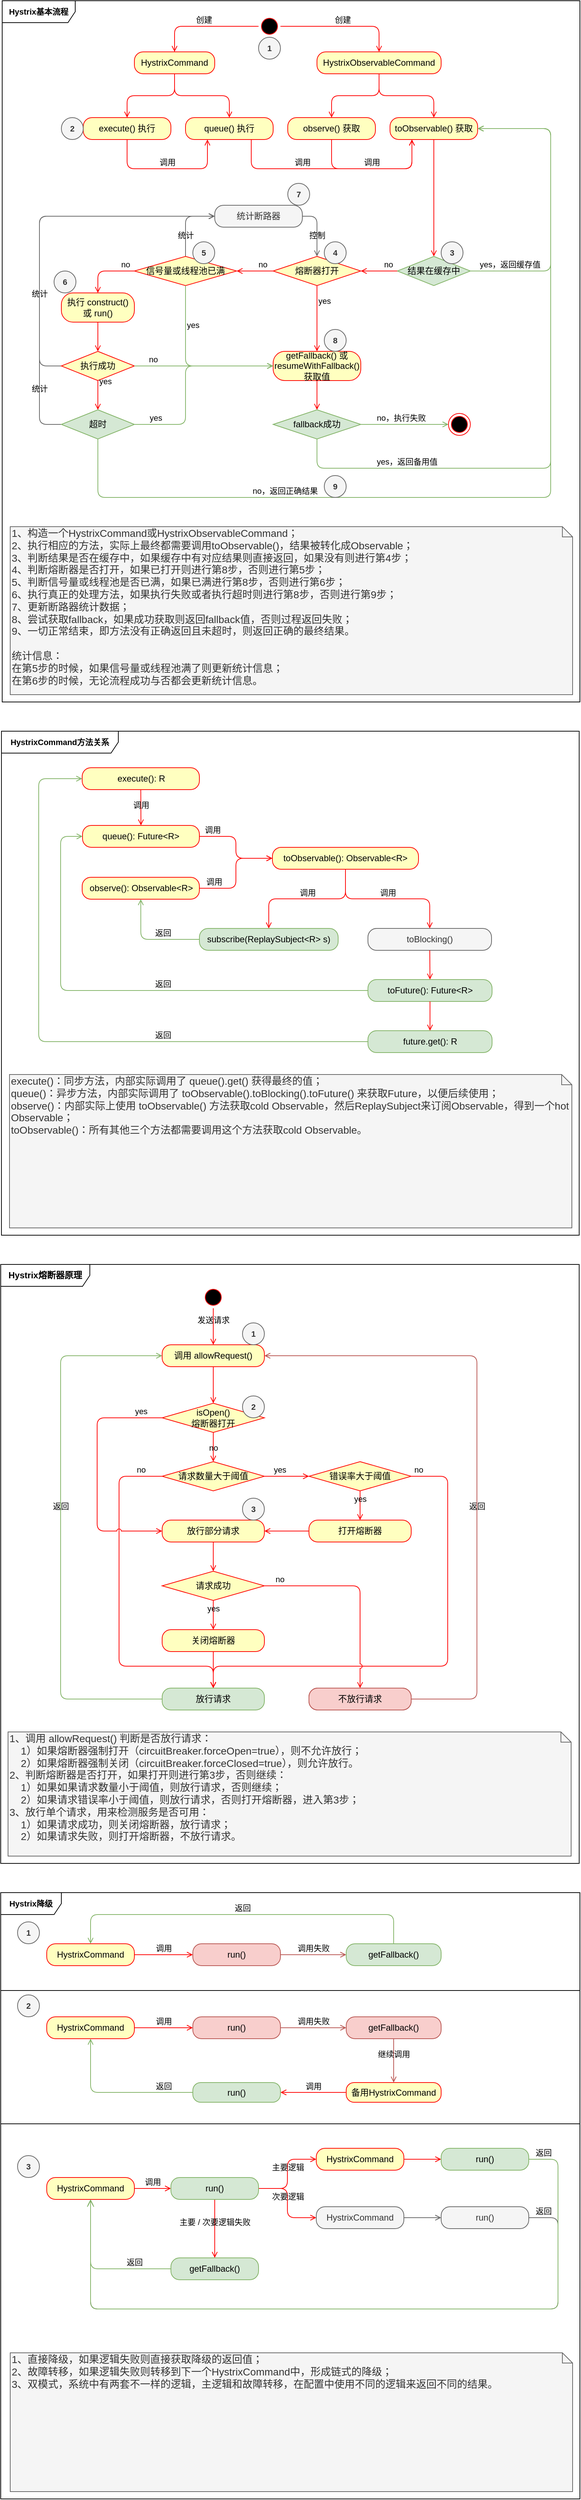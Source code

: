 <mxfile version="13.2.4" type="github" pages="2">
  <diagram id="Wl1f3BuuBHUOXUHPtb7v" name="Hystrix流程图">
    <mxGraphModel dx="1102" dy="563" grid="1" gridSize="10" guides="1" tooltips="1" connect="1" arrows="1" fold="1" page="1" pageScale="1" pageWidth="827" pageHeight="1169" math="1" shadow="0">
      <root>
        <mxCell id="0" />
        <mxCell id="1" parent="0" />
        <mxCell id="dYD5AvkxTetm4vnI7LR4-167" value="Hystrix降级" style="shape=umlFrame;whiteSpace=wrap;html=1;labelBackgroundColor=none;fontSize=11;width=83;height=30;fontStyle=1" parent="1" vertex="1">
          <mxGeometry x="17" y="2610" width="793" height="830" as="geometry" />
        </mxCell>
        <mxCell id="dYD5AvkxTetm4vnI7LR4-46" value="Hystrix熔断器原理" style="shape=umlFrame;whiteSpace=wrap;html=1;width=122;height=30;fontStyle=1;labelBackgroundColor=none;" parent="1" vertex="1">
          <mxGeometry x="17" y="1750" width="792" height="820" as="geometry" />
        </mxCell>
        <mxCell id="GamSNAmJj3X3mlx08znm-3" value="HystrixCommand方法关系" style="shape=umlFrame;whiteSpace=wrap;html=1;rounded=1;shadow=0;glass=0;labelBackgroundColor=none;strokeColor=#000000;fillColor=#ffffff;gradientColor=none;fontSize=11;width=160;height=30;fontStyle=1" parent="1" vertex="1">
          <mxGeometry x="18" y="1020" width="791" height="690" as="geometry" />
        </mxCell>
        <mxCell id="GamSNAmJj3X3mlx08znm-2" value="Hystrix基本流程" style="shape=umlFrame;whiteSpace=wrap;html=1;rounded=1;shadow=0;glass=0;labelBackgroundColor=none;strokeColor=#000000;fillColor=#ffffff;fontSize=11;fontStyle=1;width=100;height=30;" parent="1" vertex="1">
          <mxGeometry x="19" y="20" width="791" height="960" as="geometry" />
        </mxCell>
        <mxCell id="OVkALjXKLeJ2H-bXnM3I-20" value="" style="ellipse;html=1;shape=startState;fillColor=#000000;strokeColor=#ff0000;shadow=0;verticalAlign=middle;labelBorderColor=none;labelBackgroundColor=none;" parent="1" vertex="1">
          <mxGeometry x="370" y="40" width="30" height="30" as="geometry" />
        </mxCell>
        <mxCell id="OVkALjXKLeJ2H-bXnM3I-21" value="创建" style="edgeStyle=orthogonalEdgeStyle;html=1;verticalAlign=bottom;endArrow=open;strokeColor=#ff0000;exitX=0;exitY=0.5;exitDx=0;exitDy=0;entryX=0.5;entryY=0;entryDx=0;entryDy=0;shadow=0;rounded=1;labelBorderColor=none;labelBackgroundColor=none;jumpStyle=arc;fontSize=11;endFill=0;" parent="1" source="OVkALjXKLeJ2H-bXnM3I-20" target="OVkALjXKLeJ2H-bXnM3I-23" edge="1">
          <mxGeometry relative="1" as="geometry">
            <mxPoint x="200" y="90" as="targetPoint" />
          </mxGeometry>
        </mxCell>
        <mxCell id="OVkALjXKLeJ2H-bXnM3I-22" value="创建" style="edgeStyle=orthogonalEdgeStyle;html=1;verticalAlign=bottom;endArrow=open;strokeColor=#ff0000;exitX=1;exitY=0.5;exitDx=0;exitDy=0;entryX=0.5;entryY=0;entryDx=0;entryDy=0;shadow=0;rounded=1;labelBorderColor=none;labelBackgroundColor=none;jumpStyle=arc;fontSize=11;endFill=0;" parent="1" source="OVkALjXKLeJ2H-bXnM3I-20" target="OVkALjXKLeJ2H-bXnM3I-26" edge="1">
          <mxGeometry relative="1" as="geometry">
            <mxPoint x="450" y="90" as="targetPoint" />
            <mxPoint x="335" y="80" as="sourcePoint" />
          </mxGeometry>
        </mxCell>
        <mxCell id="OVkALjXKLeJ2H-bXnM3I-23" value="HystrixCommand" style="rounded=1;whiteSpace=wrap;html=1;arcSize=40;fontColor=#000000;fillColor=#ffffc0;strokeColor=#ff0000;shadow=0;verticalAlign=middle;labelBorderColor=none;labelBackgroundColor=none;" parent="1" vertex="1">
          <mxGeometry x="200" y="90" width="110" height="30" as="geometry" />
        </mxCell>
        <mxCell id="OVkALjXKLeJ2H-bXnM3I-24" value="" style="edgeStyle=orthogonalEdgeStyle;html=1;verticalAlign=bottom;endArrow=open;strokeColor=#ff0000;shadow=0;rounded=1;labelBorderColor=none;labelBackgroundColor=none;jumpStyle=arc;fontSize=11;endFill=0;" parent="1" source="OVkALjXKLeJ2H-bXnM3I-23" target="OVkALjXKLeJ2H-bXnM3I-28" edge="1">
          <mxGeometry relative="1" as="geometry">
            <mxPoint x="255" y="170" as="targetPoint" />
          </mxGeometry>
        </mxCell>
        <mxCell id="OVkALjXKLeJ2H-bXnM3I-26" value="HystrixObservableCommand" style="rounded=1;whiteSpace=wrap;html=1;arcSize=40;fontColor=#000000;fillColor=#ffffc0;strokeColor=#ff0000;shadow=0;verticalAlign=middle;labelBorderColor=none;labelBackgroundColor=none;" parent="1" vertex="1">
          <mxGeometry x="450" y="90" width="170" height="30" as="geometry" />
        </mxCell>
        <mxCell id="OVkALjXKLeJ2H-bXnM3I-27" value="" style="edgeStyle=orthogonalEdgeStyle;html=1;verticalAlign=bottom;endArrow=open;strokeColor=#ff0000;shadow=0;entryX=0.5;entryY=0;entryDx=0;entryDy=0;rounded=1;labelBorderColor=none;labelBackgroundColor=none;jumpStyle=arc;fontSize=11;endFill=0;" parent="1" source="OVkALjXKLeJ2H-bXnM3I-26" target="OVkALjXKLeJ2H-bXnM3I-35" edge="1">
          <mxGeometry relative="1" as="geometry">
            <mxPoint x="505" y="170" as="targetPoint" />
          </mxGeometry>
        </mxCell>
        <mxCell id="OVkALjXKLeJ2H-bXnM3I-28" value="execute() 执行" style="rounded=1;whiteSpace=wrap;html=1;arcSize=40;fontColor=#000000;fillColor=#ffffc0;strokeColor=#ff0000;shadow=0;verticalAlign=middle;labelBorderColor=none;labelBackgroundColor=none;" parent="1" vertex="1">
          <mxGeometry x="130" y="180" width="120" height="30" as="geometry" />
        </mxCell>
        <mxCell id="OVkALjXKLeJ2H-bXnM3I-29" value="调用" style="edgeStyle=orthogonalEdgeStyle;html=1;verticalAlign=bottom;endArrow=open;strokeColor=#ff0000;shadow=0;entryX=0.25;entryY=1;entryDx=0;entryDy=0;exitX=0.5;exitY=1;exitDx=0;exitDy=0;rounded=1;labelBorderColor=none;labelBackgroundColor=none;jumpStyle=arc;fontSize=11;endFill=0;" parent="1" source="OVkALjXKLeJ2H-bXnM3I-28" target="OVkALjXKLeJ2H-bXnM3I-31" edge="1">
          <mxGeometry relative="1" as="geometry">
            <mxPoint x="190" y="260" as="targetPoint" />
            <Array as="points">
              <mxPoint x="190" y="250" />
              <mxPoint x="300" y="250" />
            </Array>
          </mxGeometry>
        </mxCell>
        <mxCell id="OVkALjXKLeJ2H-bXnM3I-31" value="queue() 执行" style="rounded=1;whiteSpace=wrap;html=1;arcSize=40;fontColor=#000000;fillColor=#ffffc0;strokeColor=#ff0000;shadow=0;verticalAlign=middle;labelBorderColor=none;labelBackgroundColor=none;" parent="1" vertex="1">
          <mxGeometry x="270" y="180" width="120" height="30" as="geometry" />
        </mxCell>
        <mxCell id="OVkALjXKLeJ2H-bXnM3I-33" value="" style="edgeStyle=orthogonalEdgeStyle;html=1;verticalAlign=bottom;endArrow=open;strokeColor=#ff0000;exitX=0.5;exitY=1;exitDx=0;exitDy=0;entryX=0.5;entryY=0;entryDx=0;entryDy=0;shadow=0;rounded=1;labelBorderColor=none;labelBackgroundColor=none;jumpStyle=arc;fontSize=11;endFill=0;" parent="1" source="OVkALjXKLeJ2H-bXnM3I-23" target="OVkALjXKLeJ2H-bXnM3I-31" edge="1">
          <mxGeometry relative="1" as="geometry">
            <mxPoint x="265" y="180" as="targetPoint" />
            <mxPoint x="265" y="140" as="sourcePoint" />
          </mxGeometry>
        </mxCell>
        <mxCell id="OVkALjXKLeJ2H-bXnM3I-35" value="observe() 获取" style="rounded=1;whiteSpace=wrap;html=1;arcSize=40;fontColor=#000000;fillColor=#ffffc0;strokeColor=#ff0000;shadow=0;verticalAlign=middle;labelBorderColor=none;labelBackgroundColor=none;" parent="1" vertex="1">
          <mxGeometry x="410" y="180" width="120" height="30" as="geometry" />
        </mxCell>
        <mxCell id="OVkALjXKLeJ2H-bXnM3I-36" value="调用" style="edgeStyle=orthogonalEdgeStyle;html=1;verticalAlign=bottom;endArrow=open;strokeColor=#ff0000;shadow=0;entryX=0.25;entryY=1;entryDx=0;entryDy=0;exitX=0.5;exitY=1;exitDx=0;exitDy=0;rounded=1;labelBorderColor=none;labelBackgroundColor=none;jumpStyle=arc;fontSize=11;endFill=0;" parent="1" source="OVkALjXKLeJ2H-bXnM3I-35" target="OVkALjXKLeJ2H-bXnM3I-38" edge="1">
          <mxGeometry relative="1" as="geometry">
            <mxPoint x="470" y="280" as="targetPoint" />
            <Array as="points">
              <mxPoint x="470" y="250" />
              <mxPoint x="580" y="250" />
            </Array>
          </mxGeometry>
        </mxCell>
        <mxCell id="OVkALjXKLeJ2H-bXnM3I-37" value="" style="edgeStyle=orthogonalEdgeStyle;html=1;verticalAlign=bottom;endArrow=open;strokeColor=#ff0000;shadow=0;exitX=0.5;exitY=1;exitDx=0;exitDy=0;entryX=0.5;entryY=0;entryDx=0;entryDy=0;rounded=1;labelBorderColor=none;labelBackgroundColor=none;jumpStyle=arc;fontSize=11;endFill=0;" parent="1" source="OVkALjXKLeJ2H-bXnM3I-26" target="OVkALjXKLeJ2H-bXnM3I-38" edge="1">
          <mxGeometry relative="1" as="geometry">
            <mxPoint x="515" y="180" as="targetPoint" />
            <mxPoint x="515" y="140" as="sourcePoint" />
          </mxGeometry>
        </mxCell>
        <mxCell id="OVkALjXKLeJ2H-bXnM3I-38" value="toObservable() 获取" style="rounded=1;whiteSpace=wrap;html=1;arcSize=40;fontColor=#000000;fillColor=#ffffc0;strokeColor=#ff0000;shadow=0;verticalAlign=middle;labelBorderColor=none;labelBackgroundColor=none;" parent="1" vertex="1">
          <mxGeometry x="550" y="180" width="120" height="30" as="geometry" />
        </mxCell>
        <mxCell id="OVkALjXKLeJ2H-bXnM3I-39" value="" style="edgeStyle=orthogonalEdgeStyle;html=1;verticalAlign=bottom;endArrow=open;strokeColor=#ff0000;shadow=0;entryX=0.5;entryY=0;entryDx=0;entryDy=0;rounded=1;labelBorderColor=none;labelBackgroundColor=none;jumpStyle=arc;fontSize=11;endFill=0;" parent="1" source="OVkALjXKLeJ2H-bXnM3I-38" target="9ujjFCilfwXEOGcrfXXf-7" edge="1">
          <mxGeometry relative="1" as="geometry">
            <mxPoint x="610" y="270" as="targetPoint" />
          </mxGeometry>
        </mxCell>
        <mxCell id="9ujjFCilfwXEOGcrfXXf-7" value="结果在缓存中" style="rhombus;whiteSpace=wrap;html=1;fillColor=#d5e8d4;strokeColor=#82b366;shadow=0;verticalAlign=middle;labelBorderColor=none;labelBackgroundColor=none;" parent="1" vertex="1">
          <mxGeometry x="560" y="370" width="100" height="40" as="geometry" />
        </mxCell>
        <mxCell id="9ujjFCilfwXEOGcrfXXf-8" value="no" style="edgeStyle=orthogonalEdgeStyle;html=1;align=left;verticalAlign=bottom;endArrow=open;strokeColor=#ff0000;shadow=0;exitX=0;exitY=0.5;exitDx=0;exitDy=0;entryX=1;entryY=0.5;entryDx=0;entryDy=0;rounded=1;labelBorderColor=none;labelBackgroundColor=none;jumpStyle=arc;fontSize=11;endFill=0;" parent="1" source="9ujjFCilfwXEOGcrfXXf-7" target="9ujjFCilfwXEOGcrfXXf-11" edge="1">
          <mxGeometry x="-0.2" relative="1" as="geometry">
            <mxPoint x="490" y="390" as="targetPoint" />
            <mxPoint as="offset" />
          </mxGeometry>
        </mxCell>
        <mxCell id="9ujjFCilfwXEOGcrfXXf-9" value="yes，返回缓存值" style="edgeStyle=orthogonalEdgeStyle;html=1;align=left;verticalAlign=bottom;endArrow=open;strokeColor=#82b366;shadow=0;exitX=1;exitY=0.5;exitDx=0;exitDy=0;entryX=1;entryY=0.5;entryDx=0;entryDy=0;rounded=1;fillColor=#d5e8d4;labelBorderColor=none;labelBackgroundColor=none;jumpStyle=arc;fontSize=11;endFill=0;" parent="1" source="9ujjFCilfwXEOGcrfXXf-7" target="OVkALjXKLeJ2H-bXnM3I-38" edge="1">
          <mxGeometry x="-0.946" relative="1" as="geometry">
            <mxPoint x="600" y="420" as="targetPoint" />
            <Array as="points">
              <mxPoint x="770" y="390" />
              <mxPoint x="770" y="195" />
            </Array>
            <mxPoint as="offset" />
          </mxGeometry>
        </mxCell>
        <mxCell id="9ujjFCilfwXEOGcrfXXf-11" value="熔断器打开" style="rhombus;whiteSpace=wrap;html=1;fillColor=#ffffc0;strokeColor=#ff0000;shadow=0;verticalAlign=middle;labelBorderColor=none;labelBackgroundColor=none;" parent="1" vertex="1">
          <mxGeometry x="390" y="370" width="120" height="40" as="geometry" />
        </mxCell>
        <mxCell id="9ujjFCilfwXEOGcrfXXf-12" value="no" style="edgeStyle=orthogonalEdgeStyle;html=1;align=left;verticalAlign=bottom;endArrow=open;strokeColor=#ff0000;shadow=0;exitX=0;exitY=0.5;exitDx=0;exitDy=0;entryX=1;entryY=0.5;entryDx=0;entryDy=0;rounded=1;labelBorderColor=none;labelBackgroundColor=none;jumpStyle=arc;fontSize=11;endFill=0;" parent="1" source="9ujjFCilfwXEOGcrfXXf-11" target="9ujjFCilfwXEOGcrfXXf-21" edge="1">
          <mxGeometry x="-0.111" relative="1" as="geometry">
            <mxPoint x="320" y="390" as="targetPoint" />
            <mxPoint as="offset" />
          </mxGeometry>
        </mxCell>
        <mxCell id="9ujjFCilfwXEOGcrfXXf-13" value="yes" style="edgeStyle=orthogonalEdgeStyle;html=1;align=left;verticalAlign=bottom;endArrow=open;strokeColor=#ff0000;shadow=0;exitX=0.5;exitY=1;exitDx=0;exitDy=0;entryX=0.5;entryY=0;entryDx=0;entryDy=0;rounded=1;labelBorderColor=none;labelBackgroundColor=none;jumpStyle=arc;fontSize=11;endFill=0;" parent="1" source="9ujjFCilfwXEOGcrfXXf-11" target="9ujjFCilfwXEOGcrfXXf-14" edge="1">
          <mxGeometry x="-0.333" relative="1" as="geometry">
            <mxPoint x="430" y="470" as="targetPoint" />
            <mxPoint as="offset" />
          </mxGeometry>
        </mxCell>
        <mxCell id="9ujjFCilfwXEOGcrfXXf-14" value="getFallback() 或 resumeWithFallback() 获取值" style="rounded=1;whiteSpace=wrap;html=1;arcSize=40;fontColor=#000000;fillColor=#ffffc0;strokeColor=#ff0000;shadow=0;verticalAlign=middle;labelBorderColor=none;labelBackgroundColor=none;" parent="1" vertex="1">
          <mxGeometry x="390" y="500" width="120" height="40" as="geometry" />
        </mxCell>
        <mxCell id="9ujjFCilfwXEOGcrfXXf-15" value="" style="edgeStyle=orthogonalEdgeStyle;html=1;verticalAlign=bottom;endArrow=open;strokeColor=#ff0000;shadow=0;entryX=0.5;entryY=0;entryDx=0;entryDy=0;rounded=1;labelBorderColor=none;labelBackgroundColor=none;jumpStyle=arc;fontSize=11;endFill=0;" parent="1" source="9ujjFCilfwXEOGcrfXXf-14" target="9ujjFCilfwXEOGcrfXXf-16" edge="1">
          <mxGeometry relative="1" as="geometry">
            <mxPoint x="445" y="620" as="targetPoint" />
          </mxGeometry>
        </mxCell>
        <mxCell id="9ujjFCilfwXEOGcrfXXf-16" value="fallback成功" style="rhombus;whiteSpace=wrap;html=1;fillColor=#d5e8d4;strokeColor=#82b366;shadow=0;verticalAlign=middle;labelBorderColor=none;labelBackgroundColor=none;" parent="1" vertex="1">
          <mxGeometry x="390" y="580" width="120" height="40" as="geometry" />
        </mxCell>
        <mxCell id="9ujjFCilfwXEOGcrfXXf-17" value="no，执行失败" style="edgeStyle=orthogonalEdgeStyle;html=1;align=left;verticalAlign=bottom;endArrow=open;strokeColor=#82b366;shadow=0;entryX=0;entryY=0.5;entryDx=0;entryDy=0;rounded=1;labelBorderColor=none;labelBackgroundColor=none;fillColor=#d5e8d4;jumpStyle=arc;fontSize=11;endFill=0;" parent="1" source="9ujjFCilfwXEOGcrfXXf-16" target="9ujjFCilfwXEOGcrfXXf-38" edge="1">
          <mxGeometry x="-0.667" relative="1" as="geometry">
            <mxPoint x="625" y="600" as="targetPoint" />
            <mxPoint as="offset" />
          </mxGeometry>
        </mxCell>
        <mxCell id="9ujjFCilfwXEOGcrfXXf-18" value="yes，返回备用值" style="edgeStyle=orthogonalEdgeStyle;html=1;align=left;verticalAlign=bottom;endArrow=open;strokeColor=#82b366;shadow=0;entryX=1;entryY=0.5;entryDx=0;entryDy=0;exitX=0.5;exitY=1;exitDx=0;exitDy=0;rounded=1;fillColor=#d5e8d4;labelBorderColor=none;labelBackgroundColor=none;jumpStyle=arc;fontSize=11;endFill=0;" parent="1" source="9ujjFCilfwXEOGcrfXXf-16" target="OVkALjXKLeJ2H-bXnM3I-38" edge="1">
          <mxGeometry x="-0.741" relative="1" as="geometry">
            <mxPoint x="445" y="550" as="targetPoint" />
            <Array as="points">
              <mxPoint x="450" y="660" />
              <mxPoint x="770" y="660" />
              <mxPoint x="770" y="195" />
            </Array>
            <mxPoint as="offset" />
          </mxGeometry>
        </mxCell>
        <mxCell id="9ujjFCilfwXEOGcrfXXf-41" value="统计" style="edgeStyle=orthogonalEdgeStyle;orthogonalLoop=1;jettySize=auto;html=1;exitX=0.5;exitY=0;exitDx=0;exitDy=0;entryX=0;entryY=0.5;entryDx=0;entryDy=0;shadow=0;verticalAlign=bottom;strokeColor=#666666;fillColor=#f5f5f5;rounded=1;labelBorderColor=none;labelBackgroundColor=none;jumpStyle=arc;fontSize=11;endArrow=open;endFill=0;" parent="1" source="9ujjFCilfwXEOGcrfXXf-21" target="9ujjFCilfwXEOGcrfXXf-39" edge="1">
          <mxGeometry x="-0.579" relative="1" as="geometry">
            <mxPoint x="300" y="315" as="targetPoint" />
            <mxPoint as="offset" />
          </mxGeometry>
        </mxCell>
        <mxCell id="9ujjFCilfwXEOGcrfXXf-21" value="信号量或线程池已满" style="rhombus;whiteSpace=wrap;html=1;fillColor=#ffffc0;strokeColor=#ff0000;shadow=0;verticalAlign=middle;labelBorderColor=none;labelBackgroundColor=none;" parent="1" vertex="1">
          <mxGeometry x="200" y="370" width="140" height="40" as="geometry" />
        </mxCell>
        <mxCell id="9ujjFCilfwXEOGcrfXXf-22" value="no" style="edgeStyle=orthogonalEdgeStyle;html=1;align=left;verticalAlign=bottom;endArrow=open;strokeColor=#ff0000;shadow=0;exitX=0;exitY=0.5;exitDx=0;exitDy=0;entryX=0.5;entryY=0;entryDx=0;entryDy=0;rounded=1;labelBorderColor=none;labelBackgroundColor=none;jumpStyle=arc;fontSize=11;endFill=0;" parent="1" source="9ujjFCilfwXEOGcrfXXf-21" target="9ujjFCilfwXEOGcrfXXf-29" edge="1">
          <mxGeometry x="-0.5" relative="1" as="geometry">
            <mxPoint x="130" y="420" as="targetPoint" />
            <mxPoint as="offset" />
          </mxGeometry>
        </mxCell>
        <mxCell id="9ujjFCilfwXEOGcrfXXf-23" value="yes" style="edgeStyle=orthogonalEdgeStyle;html=1;align=left;verticalAlign=bottom;endArrow=open;strokeColor=#82b366;shadow=0;entryX=0;entryY=0.5;entryDx=0;entryDy=0;exitX=0.5;exitY=1;exitDx=0;exitDy=0;rounded=1;fillColor=#d5e8d4;labelBorderColor=none;labelBackgroundColor=none;jumpStyle=arc;fontSize=11;endFill=0;" parent="1" source="9ujjFCilfwXEOGcrfXXf-21" target="9ujjFCilfwXEOGcrfXXf-14" edge="1">
          <mxGeometry x="-0.455" relative="1" as="geometry">
            <mxPoint x="170" y="470" as="targetPoint" />
            <Array as="points">
              <mxPoint x="270" y="520" />
            </Array>
            <mxPoint as="offset" />
          </mxGeometry>
        </mxCell>
        <mxCell id="9ujjFCilfwXEOGcrfXXf-29" value="执行 construct() 或 run()" style="rounded=1;whiteSpace=wrap;html=1;arcSize=40;fontColor=#000000;fillColor=#ffffc0;strokeColor=#ff0000;shadow=0;verticalAlign=middle;labelBorderColor=none;labelBackgroundColor=none;" parent="1" vertex="1">
          <mxGeometry x="100" y="420" width="100" height="40" as="geometry" />
        </mxCell>
        <mxCell id="9ujjFCilfwXEOGcrfXXf-30" value="" style="edgeStyle=orthogonalEdgeStyle;html=1;verticalAlign=bottom;endArrow=open;strokeColor=#ff0000;shadow=0;entryX=0.5;entryY=0;entryDx=0;entryDy=0;rounded=1;labelBorderColor=none;labelBackgroundColor=none;jumpStyle=arc;fontSize=11;endFill=0;" parent="1" source="9ujjFCilfwXEOGcrfXXf-29" target="9ujjFCilfwXEOGcrfXXf-31" edge="1">
          <mxGeometry relative="1" as="geometry">
            <mxPoint x="150" y="500" as="targetPoint" />
          </mxGeometry>
        </mxCell>
        <mxCell id="9ujjFCilfwXEOGcrfXXf-47" value="统计" style="edgeStyle=orthogonalEdgeStyle;orthogonalLoop=1;jettySize=auto;html=1;exitX=0;exitY=0.5;exitDx=0;exitDy=0;entryX=0;entryY=0.5;entryDx=0;entryDy=0;shadow=0;strokeColor=#666666;fillColor=#f5f5f5;rounded=1;labelBorderColor=none;labelBackgroundColor=none;verticalAlign=bottom;jumpStyle=arc;fontSize=11;endArrow=open;endFill=0;" parent="1" source="9ujjFCilfwXEOGcrfXXf-31" target="9ujjFCilfwXEOGcrfXXf-39" edge="1">
          <mxGeometry x="-0.495" relative="1" as="geometry">
            <Array as="points">
              <mxPoint x="70" y="520" />
              <mxPoint x="70" y="315" />
            </Array>
            <mxPoint as="offset" />
          </mxGeometry>
        </mxCell>
        <mxCell id="9ujjFCilfwXEOGcrfXXf-31" value="执行成功" style="rhombus;whiteSpace=wrap;html=1;fillColor=#ffffc0;strokeColor=#ff0000;shadow=0;verticalAlign=middle;labelBorderColor=none;labelBackgroundColor=none;" parent="1" vertex="1">
          <mxGeometry x="100" y="500" width="100" height="40" as="geometry" />
        </mxCell>
        <mxCell id="9ujjFCilfwXEOGcrfXXf-32" value="no" style="edgeStyle=orthogonalEdgeStyle;html=1;align=left;verticalAlign=bottom;endArrow=open;strokeColor=#82b366;shadow=0;entryX=0;entryY=0.5;entryDx=0;entryDy=0;rounded=1;fillColor=#d5e8d4;labelBorderColor=none;labelBackgroundColor=none;jumpStyle=arc;fontSize=11;endFill=0;" parent="1" source="9ujjFCilfwXEOGcrfXXf-31" target="9ujjFCilfwXEOGcrfXXf-14" edge="1">
          <mxGeometry x="-0.809" relative="1" as="geometry">
            <mxPoint x="300" y="570" as="targetPoint" />
            <Array as="points">
              <mxPoint x="340" y="520" />
              <mxPoint x="340" y="520" />
            </Array>
            <mxPoint as="offset" />
          </mxGeometry>
        </mxCell>
        <mxCell id="9ujjFCilfwXEOGcrfXXf-33" value="yes" style="edgeStyle=orthogonalEdgeStyle;html=1;align=left;verticalAlign=bottom;endArrow=open;strokeColor=#ff0000;shadow=0;entryX=0.5;entryY=0;entryDx=0;entryDy=0;rounded=1;labelBorderColor=none;labelBackgroundColor=none;jumpStyle=arc;fontSize=11;endFill=0;" parent="1" source="9ujjFCilfwXEOGcrfXXf-31" target="9ujjFCilfwXEOGcrfXXf-34" edge="1">
          <mxGeometry x="-0.5" relative="1" as="geometry">
            <mxPoint x="150" y="580" as="targetPoint" />
            <mxPoint as="offset" />
          </mxGeometry>
        </mxCell>
        <mxCell id="9ujjFCilfwXEOGcrfXXf-45" value="统计" style="edgeStyle=orthogonalEdgeStyle;orthogonalLoop=1;jettySize=auto;html=1;exitX=0;exitY=0.5;exitDx=0;exitDy=0;entryX=0;entryY=0.5;entryDx=0;entryDy=0;shadow=0;strokeColor=#666666;fillColor=#f5f5f5;rounded=1;labelBorderColor=none;labelBackgroundColor=none;verticalAlign=bottom;jumpStyle=arc;fontSize=11;endArrow=open;endFill=0;" parent="1" source="9ujjFCilfwXEOGcrfXXf-34" target="9ujjFCilfwXEOGcrfXXf-39" edge="1">
          <mxGeometry x="-0.748" relative="1" as="geometry">
            <Array as="points">
              <mxPoint x="70" y="600" />
              <mxPoint x="70" y="315" />
            </Array>
            <mxPoint as="offset" />
          </mxGeometry>
        </mxCell>
        <mxCell id="9ujjFCilfwXEOGcrfXXf-34" value="超时" style="rhombus;whiteSpace=wrap;html=1;fillColor=#d5e8d4;strokeColor=#82b366;shadow=0;verticalAlign=middle;labelBorderColor=none;labelBackgroundColor=none;" parent="1" vertex="1">
          <mxGeometry x="100" y="580" width="100" height="40" as="geometry" />
        </mxCell>
        <mxCell id="9ujjFCilfwXEOGcrfXXf-35" value="no，返回正确结果" style="edgeStyle=orthogonalEdgeStyle;html=1;align=left;verticalAlign=bottom;endArrow=open;strokeColor=#82b366;shadow=0;exitX=0.5;exitY=1;exitDx=0;exitDy=0;entryX=1;entryY=0.5;entryDx=0;entryDy=0;rounded=1;fillColor=#d5e8d4;labelBorderColor=none;labelBackgroundColor=none;jumpStyle=arc;fontSize=11;endFill=0;" parent="1" source="9ujjFCilfwXEOGcrfXXf-34" target="OVkALjXKLeJ2H-bXnM3I-38" edge="1">
          <mxGeometry x="-0.556" relative="1" as="geometry">
            <mxPoint x="180" y="570" as="targetPoint" />
            <Array as="points">
              <mxPoint x="150" y="700" />
              <mxPoint x="770" y="700" />
              <mxPoint x="770" y="195" />
            </Array>
            <mxPoint as="offset" />
          </mxGeometry>
        </mxCell>
        <mxCell id="9ujjFCilfwXEOGcrfXXf-36" value="yes" style="edgeStyle=orthogonalEdgeStyle;html=1;align=left;verticalAlign=bottom;endArrow=open;strokeColor=#82b366;shadow=0;exitX=1;exitY=0.5;exitDx=0;exitDy=0;entryX=0;entryY=0.5;entryDx=0;entryDy=0;rounded=1;fillColor=#d5e8d4;labelBorderColor=none;labelBackgroundColor=none;jumpStyle=arc;fontSize=11;endFill=0;" parent="1" source="9ujjFCilfwXEOGcrfXXf-34" target="9ujjFCilfwXEOGcrfXXf-14" edge="1">
          <mxGeometry x="-0.862" relative="1" as="geometry">
            <mxPoint x="150" y="680" as="targetPoint" />
            <Array as="points">
              <mxPoint x="270" y="600" />
              <mxPoint x="270" y="520" />
            </Array>
            <mxPoint as="offset" />
          </mxGeometry>
        </mxCell>
        <mxCell id="9ujjFCilfwXEOGcrfXXf-38" value="" style="ellipse;html=1;shape=endState;fillColor=#000000;strokeColor=#ff0000;shadow=0;verticalAlign=middle;labelBorderColor=none;labelBackgroundColor=none;" parent="1" vertex="1">
          <mxGeometry x="630" y="585" width="30" height="30" as="geometry" />
        </mxCell>
        <mxCell id="9ujjFCilfwXEOGcrfXXf-43" value="控制" style="edgeStyle=orthogonalEdgeStyle;orthogonalLoop=1;jettySize=auto;html=1;exitX=1;exitY=0.5;exitDx=0;exitDy=0;entryX=0.5;entryY=0;entryDx=0;entryDy=0;shadow=0;verticalAlign=bottom;strokeColor=#666666;fillColor=#f5f5f5;rounded=1;labelBorderColor=none;labelBackgroundColor=none;jumpStyle=arc;fontSize=11;endArrow=open;endFill=0;" parent="1" source="9ujjFCilfwXEOGcrfXXf-39" target="9ujjFCilfwXEOGcrfXXf-11" edge="1">
          <mxGeometry x="0.467" relative="1" as="geometry">
            <mxPoint as="offset" />
          </mxGeometry>
        </mxCell>
        <mxCell id="9ujjFCilfwXEOGcrfXXf-39" value="统计断路器" style="rounded=1;whiteSpace=wrap;html=1;arcSize=40;fillColor=#f5f5f5;strokeColor=#666666;shadow=0;verticalAlign=middle;glass=0;labelBorderColor=none;labelBackgroundColor=none;fontColor=#333333;" parent="1" vertex="1">
          <mxGeometry x="310" y="300" width="120" height="30" as="geometry" />
        </mxCell>
        <mxCell id="OVkALjXKLeJ2H-bXnM3I-32" value="调用" style="edgeStyle=orthogonalEdgeStyle;html=1;verticalAlign=bottom;endArrow=open;strokeColor=#ff0000;shadow=0;exitX=0.75;exitY=1;exitDx=0;exitDy=0;entryX=0.25;entryY=1;entryDx=0;entryDy=0;rounded=1;labelBorderColor=none;labelBackgroundColor=none;jumpStyle=arc;fontSize=11;endFill=0;" parent="1" source="OVkALjXKLeJ2H-bXnM3I-31" target="OVkALjXKLeJ2H-bXnM3I-38" edge="1">
          <mxGeometry x="-0.267" relative="1" as="geometry">
            <mxPoint x="330" y="260" as="targetPoint" />
            <Array as="points">
              <mxPoint x="360" y="250" />
              <mxPoint x="580" y="250" />
            </Array>
            <mxPoint as="offset" />
          </mxGeometry>
        </mxCell>
        <mxCell id="WV5xRuBxVTjv_hprlLnL-2" value="&lt;b&gt;1&lt;/b&gt;" style="ellipse;whiteSpace=wrap;html=1;aspect=fixed;rounded=1;shadow=0;glass=0;labelBackgroundColor=none;fontSize=11;fillColor=#f5f5f5;strokeColor=#666666;fontColor=#333333;" parent="1" vertex="1">
          <mxGeometry x="370" y="70" width="30" height="30" as="geometry" />
        </mxCell>
        <mxCell id="WV5xRuBxVTjv_hprlLnL-3" value="&lt;b&gt;2&lt;/b&gt;" style="ellipse;whiteSpace=wrap;html=1;aspect=fixed;rounded=1;shadow=0;glass=0;labelBackgroundColor=none;strokeColor=#666666;fillColor=#f5f5f5;fontSize=11;fontColor=#333333;" parent="1" vertex="1">
          <mxGeometry x="100" y="180" width="30" height="30" as="geometry" />
        </mxCell>
        <mxCell id="WV5xRuBxVTjv_hprlLnL-4" value="&lt;b&gt;3&lt;/b&gt;" style="ellipse;whiteSpace=wrap;html=1;aspect=fixed;rounded=1;shadow=0;glass=0;labelBackgroundColor=none;strokeColor=#666666;fillColor=#f5f5f5;fontSize=11;fontColor=#333333;" parent="1" vertex="1">
          <mxGeometry x="620" y="350" width="30" height="30" as="geometry" />
        </mxCell>
        <mxCell id="WV5xRuBxVTjv_hprlLnL-5" value="&lt;b&gt;4&lt;/b&gt;" style="ellipse;whiteSpace=wrap;html=1;aspect=fixed;rounded=1;shadow=0;glass=0;labelBackgroundColor=none;strokeColor=#666666;fillColor=#f5f5f5;fontSize=11;fontColor=#333333;" parent="1" vertex="1">
          <mxGeometry x="460" y="350" width="30" height="30" as="geometry" />
        </mxCell>
        <mxCell id="WV5xRuBxVTjv_hprlLnL-6" value="&lt;b&gt;5&lt;/b&gt;" style="ellipse;whiteSpace=wrap;html=1;aspect=fixed;rounded=1;shadow=0;glass=0;labelBackgroundColor=none;strokeColor=#666666;fillColor=#f5f5f5;fontSize=11;fontColor=#333333;" parent="1" vertex="1">
          <mxGeometry x="280" y="350" width="30" height="30" as="geometry" />
        </mxCell>
        <mxCell id="WV5xRuBxVTjv_hprlLnL-7" value="&lt;b&gt;6&lt;/b&gt;" style="ellipse;whiteSpace=wrap;html=1;aspect=fixed;rounded=1;shadow=0;glass=0;labelBackgroundColor=none;strokeColor=#666666;fillColor=#f5f5f5;fontSize=11;fontColor=#333333;" parent="1" vertex="1">
          <mxGeometry x="90" y="390" width="30" height="30" as="geometry" />
        </mxCell>
        <mxCell id="WV5xRuBxVTjv_hprlLnL-8" value="&lt;b&gt;7&lt;/b&gt;" style="ellipse;whiteSpace=wrap;html=1;aspect=fixed;rounded=1;shadow=0;glass=0;labelBackgroundColor=none;strokeColor=#666666;fillColor=#f5f5f5;fontSize=11;fontColor=#333333;" parent="1" vertex="1">
          <mxGeometry x="410" y="270" width="30" height="30" as="geometry" />
        </mxCell>
        <mxCell id="WV5xRuBxVTjv_hprlLnL-9" value="&lt;b&gt;8&lt;/b&gt;" style="ellipse;whiteSpace=wrap;html=1;aspect=fixed;rounded=1;shadow=0;glass=0;labelBackgroundColor=none;strokeColor=#666666;fillColor=#f5f5f5;fontSize=11;fontColor=#333333;" parent="1" vertex="1">
          <mxGeometry x="460" y="470" width="30" height="30" as="geometry" />
        </mxCell>
        <mxCell id="WV5xRuBxVTjv_hprlLnL-10" value="&lt;b&gt;9&lt;/b&gt;" style="ellipse;whiteSpace=wrap;html=1;aspect=fixed;rounded=1;shadow=0;glass=0;labelBackgroundColor=none;strokeColor=#666666;fillColor=#f5f5f5;fontSize=11;fontColor=#333333;" parent="1" vertex="1">
          <mxGeometry x="460" y="670" width="30" height="30" as="geometry" />
        </mxCell>
        <mxCell id="WV5xRuBxVTjv_hprlLnL-11" value="&lt;font style=&quot;font-size: 14px&quot;&gt;1、构造一个HystrixCommand或HystrixObservableCommand；&lt;br&gt;2、执行相应的方法，实际上最终都需要调用toObservable()，结果被转化成Observable；&lt;br&gt;3、判断结果是否在缓存中，如果缓存中有对应结果则直接返回，如果没有则进行第4步；&lt;br&gt;4、判断熔断器是否打开，如果已打开则进行第8步，否则进行第5步；&lt;br&gt;5、判断信号量或线程池是否已满，如果已满进行第8步，否则进行第6步；&lt;br&gt;6、执行真正的处理方法，如果执行失败或者执行超时则进行第8步，否则进行第9步；&lt;br&gt;7、更新断路器统计数据；&lt;br&gt;8、尝试获取fallback，如果成功获取则返回fallback值，否则过程返回失败；&lt;br&gt;9、一切正常结束，即方法没有正确返回且未超时，则返回正确的最终结果。&lt;br&gt;&lt;br&gt;统计信息：&lt;br&gt;在第5步的时候，如果信号量或线程池满了则更新统计信息；&lt;br&gt;在第6步的时候，无论流程成功与否都会更新统计信息。&lt;br&gt;&lt;br&gt;&lt;/font&gt;" style="shape=note;whiteSpace=wrap;html=1;size=14;verticalAlign=top;align=left;spacingTop=-6;rounded=1;shadow=0;glass=0;labelBackgroundColor=none;strokeColor=#666666;fillColor=#f5f5f5;fontSize=11;fontColor=#333333;" parent="1" vertex="1">
          <mxGeometry x="30" y="740" width="770" height="230" as="geometry" />
        </mxCell>
        <mxCell id="GamSNAmJj3X3mlx08znm-4" value="execute(): R" style="rounded=1;whiteSpace=wrap;html=1;arcSize=40;fontColor=#000000;fillColor=#ffffc0;strokeColor=#ff0000;shadow=0;glass=0;labelBackgroundColor=none;" parent="1" vertex="1">
          <mxGeometry x="128.5" y="1070" width="160.5" height="30" as="geometry" />
        </mxCell>
        <mxCell id="GamSNAmJj3X3mlx08znm-5" value="调用" style="edgeStyle=orthogonalEdgeStyle;html=1;verticalAlign=bottom;endArrow=open;strokeColor=#ff0000;shadow=0;labelBackgroundColor=none;fontSize=11;exitX=0.5;exitY=1;exitDx=0;exitDy=0;entryX=0.5;entryY=0;entryDx=0;entryDy=0;jumpStyle=arc;endFill=0;" parent="1" source="GamSNAmJj3X3mlx08znm-4" target="GamSNAmJj3X3mlx08znm-6" edge="1">
          <mxGeometry x="0.228" relative="1" as="geometry">
            <mxPoint x="278.5" y="1250" as="targetPoint" />
            <Array as="points" />
            <mxPoint as="offset" />
          </mxGeometry>
        </mxCell>
        <mxCell id="GamSNAmJj3X3mlx08znm-6" value="queue(): Future&amp;lt;R&amp;gt;" style="rounded=1;whiteSpace=wrap;html=1;arcSize=40;fontColor=#000000;fillColor=#ffffc0;strokeColor=#ff0000;shadow=0;glass=0;labelBackgroundColor=none;" parent="1" vertex="1">
          <mxGeometry x="129" y="1149" width="160" height="30" as="geometry" />
        </mxCell>
        <mxCell id="GamSNAmJj3X3mlx08znm-8" value="future.get(): R" style="rounded=1;whiteSpace=wrap;html=1;arcSize=40;fillColor=#d5e8d4;strokeColor=#82b366;shadow=0;glass=0;labelBackgroundColor=none;" parent="1" vertex="1">
          <mxGeometry x="519.75" y="1430" width="170" height="30" as="geometry" />
        </mxCell>
        <mxCell id="GamSNAmJj3X3mlx08znm-9" value="返回" style="edgeStyle=orthogonalEdgeStyle;html=1;verticalAlign=bottom;endArrow=open;strokeColor=#82b366;shadow=0;labelBackgroundColor=none;fontSize=11;entryX=0;entryY=0.5;entryDx=0;entryDy=0;exitX=0;exitY=0.5;exitDx=0;exitDy=0;fillColor=#d5e8d4;jumpStyle=arc;endFill=0;" parent="1" source="GamSNAmJj3X3mlx08znm-8" target="GamSNAmJj3X3mlx08znm-4" edge="1">
          <mxGeometry x="-0.355" relative="1" as="geometry">
            <mxPoint x="468.5" y="1390" as="targetPoint" />
            <Array as="points">
              <mxPoint x="69" y="1445" />
              <mxPoint x="69" y="1085" />
            </Array>
            <mxPoint as="offset" />
          </mxGeometry>
        </mxCell>
        <mxCell id="GamSNAmJj3X3mlx08znm-11" value="toObservable(): Observable&amp;lt;R&amp;gt;" style="rounded=1;whiteSpace=wrap;html=1;arcSize=40;fontColor=#000000;fillColor=#ffffc0;strokeColor=#ff0000;shadow=0;glass=0;labelBackgroundColor=none;" parent="1" vertex="1">
          <mxGeometry x="389" y="1179" width="200" height="30" as="geometry" />
        </mxCell>
        <mxCell id="GamSNAmJj3X3mlx08znm-12" value="调用" style="edgeStyle=orthogonalEdgeStyle;html=1;verticalAlign=bottom;endArrow=open;strokeColor=#ff0000;shadow=0;labelBackgroundColor=none;fontSize=11;entryX=0.5;entryY=0;entryDx=0;entryDy=0;jumpStyle=arc;endFill=0;" parent="1" source="GamSNAmJj3X3mlx08znm-11" target="dYD5AvkxTetm4vnI7LR4-1" edge="1">
          <mxGeometry relative="1" as="geometry">
            <mxPoint x="688.5" y="1245" as="targetPoint" />
          </mxGeometry>
        </mxCell>
        <mxCell id="GamSNAmJj3X3mlx08znm-20" value="返回" style="edgeStyle=orthogonalEdgeStyle;rounded=1;orthogonalLoop=1;jettySize=auto;html=1;exitX=0;exitY=0.5;exitDx=0;exitDy=0;shadow=0;labelBackgroundColor=none;strokeColor=#82b366;strokeWidth=1;fontSize=11;verticalAlign=bottom;fillColor=#d5e8d4;entryX=0;entryY=0.5;entryDx=0;entryDy=0;jumpStyle=arc;endArrow=open;endFill=0;" parent="1" source="GamSNAmJj3X3mlx08znm-13" target="GamSNAmJj3X3mlx08znm-6" edge="1">
          <mxGeometry x="-0.151" relative="1" as="geometry">
            <mxPoint x="226.5" y="1160" as="targetPoint" />
            <Array as="points">
              <mxPoint x="99" y="1375" />
              <mxPoint x="99" y="1164" />
            </Array>
            <mxPoint as="offset" />
          </mxGeometry>
        </mxCell>
        <mxCell id="GamSNAmJj3X3mlx08znm-13" value="toFuture(): Future&amp;lt;R&amp;gt;" style="rounded=1;whiteSpace=wrap;html=1;arcSize=40;fillColor=#d5e8d4;strokeColor=#82b366;shadow=0;glass=0;labelBackgroundColor=none;" parent="1" vertex="1">
          <mxGeometry x="519.75" y="1360" width="170" height="30" as="geometry" />
        </mxCell>
        <mxCell id="GamSNAmJj3X3mlx08znm-14" value="" style="edgeStyle=orthogonalEdgeStyle;html=1;verticalAlign=bottom;endArrow=open;strokeColor=#ff0000;shadow=0;labelBackgroundColor=none;fontSize=11;entryX=0.5;entryY=0;entryDx=0;entryDy=0;jumpStyle=arc;endFill=0;" parent="1" source="GamSNAmJj3X3mlx08znm-13" target="GamSNAmJj3X3mlx08znm-8" edge="1">
          <mxGeometry relative="1" as="geometry">
            <mxPoint x="618.25" y="1285" as="targetPoint" />
          </mxGeometry>
        </mxCell>
        <mxCell id="GamSNAmJj3X3mlx08znm-15" value="调用" style="edgeStyle=orthogonalEdgeStyle;html=1;verticalAlign=bottom;endArrow=open;strokeColor=#ff0000;shadow=0;labelBackgroundColor=none;fontSize=11;exitX=1;exitY=0.5;exitDx=0;exitDy=0;entryX=0;entryY=0.5;entryDx=0;entryDy=0;jumpStyle=arc;endFill=0;" parent="1" source="GamSNAmJj3X3mlx08znm-6" target="GamSNAmJj3X3mlx08znm-11" edge="1">
          <mxGeometry x="-0.723" relative="1" as="geometry">
            <mxPoint x="698.5" y="1255" as="targetPoint" />
            <mxPoint x="648.5" y="1110" as="sourcePoint" />
            <Array as="points">
              <mxPoint x="339" y="1164" />
              <mxPoint x="339" y="1194" />
            </Array>
            <mxPoint as="offset" />
          </mxGeometry>
        </mxCell>
        <mxCell id="GamSNAmJj3X3mlx08znm-16" value="observe(): Observable&amp;lt;R&amp;gt;" style="rounded=1;whiteSpace=wrap;html=1;arcSize=40;fontColor=#000000;fillColor=#ffffc0;strokeColor=#ff0000;shadow=0;glass=0;labelBackgroundColor=none;" parent="1" vertex="1">
          <mxGeometry x="128.5" y="1220" width="160.5" height="30" as="geometry" />
        </mxCell>
        <mxCell id="GamSNAmJj3X3mlx08znm-17" value="调用" style="edgeStyle=orthogonalEdgeStyle;html=1;verticalAlign=bottom;endArrow=open;strokeColor=#ff0000;shadow=0;labelBackgroundColor=none;fontSize=11;entryX=0;entryY=0.5;entryDx=0;entryDy=0;jumpStyle=arc;endFill=0;" parent="1" source="GamSNAmJj3X3mlx08znm-16" target="GamSNAmJj3X3mlx08znm-11" edge="1">
          <mxGeometry x="-0.717" relative="1" as="geometry">
            <mxPoint x="248.5" y="1245" as="targetPoint" />
            <mxPoint as="offset" />
          </mxGeometry>
        </mxCell>
        <mxCell id="GamSNAmJj3X3mlx08znm-21" value="execute()：同步方法，内部实际调用了 queue().get() 获得最终的值；&lt;br&gt;queue()：异步方法，内部实际调用了 toObservable().toBlocking().toFuture() 来获取Future，以便后续使用；&lt;br&gt;observe()：内部实际上使用 toObservable() 方法获取cold Observable，然后ReplaySubject来订阅Observable，得到一个hot Observable；&lt;br&gt;toObservable()：所有其他三个方法都需要调用这个方法获取cold Observable。&lt;br&gt;" style="shape=note;whiteSpace=wrap;html=1;size=14;verticalAlign=top;align=left;spacingTop=-6;rounded=1;shadow=0;glass=0;labelBackgroundColor=none;strokeColor=#666666;fillColor=#f5f5f5;fontSize=14;fontColor=#333333;fontStyle=0" parent="1" vertex="1">
          <mxGeometry x="29" y="1490" width="770" height="210" as="geometry" />
        </mxCell>
        <mxCell id="GamSNAmJj3X3mlx08znm-22" value="subscribe(ReplaySubject&amp;lt;R&amp;gt; s)" style="rounded=1;whiteSpace=wrap;html=1;arcSize=40;fillColor=#d5e8d4;strokeColor=#82b366;shadow=0;glass=0;labelBackgroundColor=none;" parent="1" vertex="1">
          <mxGeometry x="289" y="1290" width="190" height="30" as="geometry" />
        </mxCell>
        <mxCell id="GamSNAmJj3X3mlx08znm-23" value="返回" style="edgeStyle=orthogonalEdgeStyle;html=1;verticalAlign=bottom;endArrow=open;strokeColor=#82b366;shadow=0;labelBackgroundColor=none;fontSize=11;entryX=0.5;entryY=1;entryDx=0;entryDy=0;exitX=0;exitY=0.5;exitDx=0;exitDy=0;fillColor=#d5e8d4;jumpStyle=arc;endFill=0;" parent="1" source="GamSNAmJj3X3mlx08znm-22" target="GamSNAmJj3X3mlx08znm-16" edge="1">
          <mxGeometry x="-0.26" relative="1" as="geometry">
            <mxPoint x="248.5" y="1410" as="targetPoint" />
            <mxPoint as="offset" />
          </mxGeometry>
        </mxCell>
        <mxCell id="GamSNAmJj3X3mlx08znm-24" value="调用" style="edgeStyle=orthogonalEdgeStyle;html=1;verticalAlign=bottom;endArrow=open;strokeColor=#ff0000;shadow=0;labelBackgroundColor=none;fontSize=11;entryX=0.5;entryY=0;entryDx=0;entryDy=0;exitX=0.5;exitY=1;exitDx=0;exitDy=0;jumpStyle=arc;endFill=0;" parent="1" source="GamSNAmJj3X3mlx08znm-11" target="GamSNAmJj3X3mlx08znm-22" edge="1">
          <mxGeometry relative="1" as="geometry">
            <mxPoint x="498.5" y="1390" as="targetPoint" />
            <mxPoint x="498.5" y="1245" as="sourcePoint" />
          </mxGeometry>
        </mxCell>
        <mxCell id="dYD5AvkxTetm4vnI7LR4-1" value="toBlocking()" style="rounded=1;whiteSpace=wrap;html=1;arcSize=40;fillColor=#f5f5f5;strokeColor=#666666;fontColor=#333333;labelBackgroundColor=none;" parent="1" vertex="1">
          <mxGeometry x="519.75" y="1290" width="169.25" height="30" as="geometry" />
        </mxCell>
        <mxCell id="dYD5AvkxTetm4vnI7LR4-2" value="" style="edgeStyle=orthogonalEdgeStyle;html=1;verticalAlign=bottom;endArrow=open;strokeColor=#ff0000;entryX=0.5;entryY=0;entryDx=0;entryDy=0;labelBackgroundColor=none;jumpStyle=arc;fontSize=11;endFill=0;" parent="1" source="dYD5AvkxTetm4vnI7LR4-1" target="GamSNAmJj3X3mlx08znm-13" edge="1">
          <mxGeometry relative="1" as="geometry">
            <mxPoint x="619.75" y="1410" as="targetPoint" />
          </mxGeometry>
        </mxCell>
        <mxCell id="dYD5AvkxTetm4vnI7LR4-3" value="" style="ellipse;html=1;shape=startState;fillColor=#000000;strokeColor=#ff0000;labelBackgroundColor=none;" parent="1" vertex="1">
          <mxGeometry x="293" y="1780" width="30" height="30" as="geometry" />
        </mxCell>
        <mxCell id="dYD5AvkxTetm4vnI7LR4-4" value="发送请求" style="edgeStyle=orthogonalEdgeStyle;html=1;verticalAlign=bottom;endArrow=open;strokeColor=#ff0000;entryX=0.5;entryY=0;entryDx=0;entryDy=0;labelBackgroundColor=none;jumpStyle=arc;fontSize=11;endFill=0;" parent="1" source="dYD5AvkxTetm4vnI7LR4-3" target="dYD5AvkxTetm4vnI7LR4-42" edge="1">
          <mxGeometry relative="1" as="geometry">
            <mxPoint x="308" y="1860" as="targetPoint" />
          </mxGeometry>
        </mxCell>
        <mxCell id="dYD5AvkxTetm4vnI7LR4-63" value="no" style="edgeStyle=orthogonalEdgeStyle;rounded=1;jumpStyle=arc;orthogonalLoop=1;jettySize=auto;html=1;exitX=0.5;exitY=1;exitDx=0;exitDy=0;entryX=0.5;entryY=0;entryDx=0;entryDy=0;labelBackgroundColor=none;strokeColor=#FF0000;fontSize=11;verticalAlign=bottom;endArrow=open;endFill=0;" parent="1" source="dYD5AvkxTetm4vnI7LR4-12" target="dYD5AvkxTetm4vnI7LR4-27" edge="1">
          <mxGeometry x="0.5" relative="1" as="geometry">
            <mxPoint as="offset" />
          </mxGeometry>
        </mxCell>
        <mxCell id="dYD5AvkxTetm4vnI7LR4-12" value="isOpen()&lt;br&gt;熔断器打开" style="rhombus;whiteSpace=wrap;html=1;fillColor=#ffffc0;strokeColor=#ff0000;labelBackgroundColor=none;" parent="1" vertex="1">
          <mxGeometry x="238" y="1940" width="140" height="40" as="geometry" />
        </mxCell>
        <mxCell id="dYD5AvkxTetm4vnI7LR4-68" style="edgeStyle=orthogonalEdgeStyle;rounded=1;jumpStyle=arc;orthogonalLoop=1;jettySize=auto;html=1;exitX=0.5;exitY=1;exitDx=0;exitDy=0;entryX=0.5;entryY=0;entryDx=0;entryDy=0;labelBackgroundColor=none;strokeColor=#FF0000;fontSize=11;verticalAlign=bottom;endArrow=open;endFill=0;" parent="1" source="dYD5AvkxTetm4vnI7LR4-18" target="dYD5AvkxTetm4vnI7LR4-20" edge="1">
          <mxGeometry relative="1" as="geometry" />
        </mxCell>
        <mxCell id="dYD5AvkxTetm4vnI7LR4-18" value="放行部分请求" style="rounded=1;whiteSpace=wrap;html=1;arcSize=40;fontColor=#000000;fillColor=#ffffc0;strokeColor=#ff0000;labelBackgroundColor=none;" parent="1" vertex="1">
          <mxGeometry x="238" y="2100" width="140" height="30" as="geometry" />
        </mxCell>
        <mxCell id="dYD5AvkxTetm4vnI7LR4-69" value="yes" style="edgeStyle=orthogonalEdgeStyle;rounded=1;jumpStyle=arc;orthogonalLoop=1;jettySize=auto;html=1;exitX=0.5;exitY=1;exitDx=0;exitDy=0;entryX=0.5;entryY=0;entryDx=0;entryDy=0;labelBackgroundColor=none;strokeColor=#FF0000;fontSize=11;verticalAlign=bottom;endArrow=open;endFill=0;" parent="1" source="dYD5AvkxTetm4vnI7LR4-20" target="dYD5AvkxTetm4vnI7LR4-24" edge="1">
          <mxGeometry relative="1" as="geometry">
            <mxPoint as="offset" />
          </mxGeometry>
        </mxCell>
        <mxCell id="dYD5AvkxTetm4vnI7LR4-20" value="请求成功" style="rhombus;whiteSpace=wrap;html=1;fillColor=#ffffc0;strokeColor=#ff0000;labelBackgroundColor=none;" parent="1" vertex="1">
          <mxGeometry x="238" y="2170" width="140" height="40" as="geometry" />
        </mxCell>
        <mxCell id="dYD5AvkxTetm4vnI7LR4-70" style="edgeStyle=orthogonalEdgeStyle;rounded=1;jumpStyle=arc;orthogonalLoop=1;jettySize=auto;html=1;exitX=0.5;exitY=1;exitDx=0;exitDy=0;entryX=0.5;entryY=0;entryDx=0;entryDy=0;labelBackgroundColor=none;strokeColor=#FF0000;fontSize=11;verticalAlign=bottom;endArrow=open;endFill=0;" parent="1" source="dYD5AvkxTetm4vnI7LR4-24" target="dYD5AvkxTetm4vnI7LR4-38" edge="1">
          <mxGeometry relative="1" as="geometry" />
        </mxCell>
        <mxCell id="dYD5AvkxTetm4vnI7LR4-24" value="关闭熔断器" style="rounded=1;whiteSpace=wrap;html=1;arcSize=40;fontColor=#000000;fillColor=#ffffc0;strokeColor=#ff0000;labelBackgroundColor=none;" parent="1" vertex="1">
          <mxGeometry x="238" y="2250" width="140" height="30" as="geometry" />
        </mxCell>
        <mxCell id="dYD5AvkxTetm4vnI7LR4-64" value="yes" style="edgeStyle=orthogonalEdgeStyle;rounded=1;jumpStyle=arc;orthogonalLoop=1;jettySize=auto;html=1;exitX=1;exitY=0.5;exitDx=0;exitDy=0;entryX=0;entryY=0.5;entryDx=0;entryDy=0;labelBackgroundColor=none;strokeColor=#FF0000;fontSize=11;verticalAlign=bottom;endArrow=open;endFill=0;" parent="1" source="dYD5AvkxTetm4vnI7LR4-27" target="dYD5AvkxTetm4vnI7LR4-35" edge="1">
          <mxGeometry x="-0.311" relative="1" as="geometry">
            <mxPoint as="offset" />
          </mxGeometry>
        </mxCell>
        <mxCell id="dYD5AvkxTetm4vnI7LR4-65" value="no" style="edgeStyle=orthogonalEdgeStyle;rounded=1;jumpStyle=arc;orthogonalLoop=1;jettySize=auto;html=1;exitX=0;exitY=0.5;exitDx=0;exitDy=0;entryX=0.5;entryY=0;entryDx=0;entryDy=0;labelBackgroundColor=none;strokeColor=#FF0000;fontSize=11;verticalAlign=bottom;endArrow=open;endFill=0;" parent="1" source="dYD5AvkxTetm4vnI7LR4-27" target="dYD5AvkxTetm4vnI7LR4-38" edge="1">
          <mxGeometry x="-0.879" relative="1" as="geometry">
            <Array as="points">
              <mxPoint x="179" y="2040" />
              <mxPoint x="179" y="2300" />
              <mxPoint x="308" y="2300" />
            </Array>
            <mxPoint as="offset" />
          </mxGeometry>
        </mxCell>
        <mxCell id="dYD5AvkxTetm4vnI7LR4-27" value="请求数量大于阈值" style="rhombus;whiteSpace=wrap;html=1;fillColor=#ffffc0;strokeColor=#ff0000;labelBackgroundColor=none;" parent="1" vertex="1">
          <mxGeometry x="238" y="2020" width="140" height="40" as="geometry" />
        </mxCell>
        <mxCell id="dYD5AvkxTetm4vnI7LR4-66" value="yes" style="edgeStyle=orthogonalEdgeStyle;rounded=1;jumpStyle=arc;orthogonalLoop=1;jettySize=auto;html=1;exitX=0.5;exitY=1;exitDx=0;exitDy=0;entryX=0.5;entryY=0;entryDx=0;entryDy=0;labelBackgroundColor=none;strokeColor=#FF0000;fontSize=11;verticalAlign=bottom;endArrow=open;endFill=0;" parent="1" source="dYD5AvkxTetm4vnI7LR4-35" target="dYD5AvkxTetm4vnI7LR4-40" edge="1">
          <mxGeometry relative="1" as="geometry" />
        </mxCell>
        <mxCell id="dYD5AvkxTetm4vnI7LR4-74" value="no" style="edgeStyle=orthogonalEdgeStyle;rounded=1;jumpStyle=arc;orthogonalLoop=1;jettySize=auto;html=1;exitX=1;exitY=0.5;exitDx=0;exitDy=0;entryX=0.5;entryY=0;entryDx=0;entryDy=0;labelBackgroundColor=none;strokeColor=#FF0000;fontSize=11;verticalAlign=bottom;endArrow=open;endFill=0;" parent="1" source="dYD5AvkxTetm4vnI7LR4-35" target="dYD5AvkxTetm4vnI7LR4-38" edge="1">
          <mxGeometry x="-0.97" relative="1" as="geometry">
            <Array as="points">
              <mxPoint x="629" y="2040" />
              <mxPoint x="629" y="2300" />
              <mxPoint x="308" y="2300" />
            </Array>
            <mxPoint as="offset" />
          </mxGeometry>
        </mxCell>
        <mxCell id="dYD5AvkxTetm4vnI7LR4-35" value="错误率大于阈值" style="rhombus;whiteSpace=wrap;html=1;fillColor=#ffffc0;strokeColor=#ff0000;labelBackgroundColor=none;" parent="1" vertex="1">
          <mxGeometry x="439" y="2020" width="140" height="40" as="geometry" />
        </mxCell>
        <mxCell id="dYD5AvkxTetm4vnI7LR4-38" value="放行请求" style="rounded=1;whiteSpace=wrap;html=1;arcSize=40;fillColor=#d5e8d4;strokeColor=#82b366;labelBackgroundColor=none;" parent="1" vertex="1">
          <mxGeometry x="238" y="2330" width="140" height="30" as="geometry" />
        </mxCell>
        <mxCell id="dYD5AvkxTetm4vnI7LR4-39" value="返回" style="edgeStyle=orthogonalEdgeStyle;html=1;verticalAlign=bottom;endArrow=open;strokeColor=#82b366;labelBackgroundColor=none;exitX=0;exitY=0.5;exitDx=0;exitDy=0;entryX=0;entryY=0.5;entryDx=0;entryDy=0;jumpStyle=arc;fillColor=#d5e8d4;fontSize=11;endFill=0;" parent="1" source="dYD5AvkxTetm4vnI7LR4-38" target="dYD5AvkxTetm4vnI7LR4-42" edge="1">
          <mxGeometry x="0.053" relative="1" as="geometry">
            <mxPoint x="378" y="1880" as="targetPoint" />
            <Array as="points">
              <mxPoint x="99" y="2345" />
              <mxPoint x="99" y="1875" />
            </Array>
            <mxPoint as="offset" />
          </mxGeometry>
        </mxCell>
        <mxCell id="dYD5AvkxTetm4vnI7LR4-67" style="edgeStyle=orthogonalEdgeStyle;rounded=1;jumpStyle=arc;orthogonalLoop=1;jettySize=auto;html=1;exitX=0;exitY=0.5;exitDx=0;exitDy=0;entryX=1;entryY=0.5;entryDx=0;entryDy=0;labelBackgroundColor=none;strokeColor=#FF0000;fontSize=11;verticalAlign=bottom;endArrow=open;endFill=0;" parent="1" source="dYD5AvkxTetm4vnI7LR4-40" target="dYD5AvkxTetm4vnI7LR4-18" edge="1">
          <mxGeometry relative="1" as="geometry" />
        </mxCell>
        <mxCell id="dYD5AvkxTetm4vnI7LR4-40" value="打开熔断器" style="rounded=1;whiteSpace=wrap;html=1;arcSize=40;fontColor=#000000;fillColor=#ffffc0;strokeColor=#ff0000;labelBackgroundColor=none;" parent="1" vertex="1">
          <mxGeometry x="439" y="2100" width="140" height="30" as="geometry" />
        </mxCell>
        <mxCell id="dYD5AvkxTetm4vnI7LR4-42" value="调用 allowRequest()" style="rounded=1;whiteSpace=wrap;html=1;arcSize=40;fontColor=#000000;fillColor=#ffffc0;strokeColor=#ff0000;labelBackgroundColor=none;" parent="1" vertex="1">
          <mxGeometry x="238" y="1860" width="140" height="30" as="geometry" />
        </mxCell>
        <mxCell id="dYD5AvkxTetm4vnI7LR4-43" value="" style="edgeStyle=orthogonalEdgeStyle;html=1;verticalAlign=bottom;endArrow=open;strokeColor=#ff0000;labelBackgroundColor=none;entryX=0.5;entryY=0;entryDx=0;entryDy=0;jumpStyle=arc;fontSize=11;endFill=0;" parent="1" source="dYD5AvkxTetm4vnI7LR4-42" target="dYD5AvkxTetm4vnI7LR4-12" edge="1">
          <mxGeometry relative="1" as="geometry">
            <mxPoint x="308" y="1960" as="targetPoint" />
          </mxGeometry>
        </mxCell>
        <mxCell id="dYD5AvkxTetm4vnI7LR4-44" value="不放行请求" style="rounded=1;whiteSpace=wrap;html=1;arcSize=40;fillColor=#f8cecc;strokeColor=#b85450;labelBackgroundColor=none;" parent="1" vertex="1">
          <mxGeometry x="439" y="2330" width="140" height="30" as="geometry" />
        </mxCell>
        <mxCell id="dYD5AvkxTetm4vnI7LR4-45" value="返回" style="edgeStyle=orthogonalEdgeStyle;html=1;verticalAlign=bottom;endArrow=open;strokeColor=#b85450;labelBackgroundColor=none;exitX=1;exitY=0.5;exitDx=0;exitDy=0;entryX=1;entryY=0.5;entryDx=0;entryDy=0;fillColor=#f8cecc;fontSize=11;jumpStyle=arc;endFill=0;" parent="1" source="dYD5AvkxTetm4vnI7LR4-44" target="dYD5AvkxTetm4vnI7LR4-42" edge="1">
          <mxGeometry x="-0.189" relative="1" as="geometry">
            <mxPoint x="449" y="2430" as="targetPoint" />
            <Array as="points">
              <mxPoint x="669" y="2345" />
              <mxPoint x="669" y="1875" />
            </Array>
            <mxPoint as="offset" />
          </mxGeometry>
        </mxCell>
        <mxCell id="dYD5AvkxTetm4vnI7LR4-47" value="1、调用 allowRequest() 判断是否放行请求：&lt;br style=&quot;font-size: 14px&quot;&gt;&amp;nbsp; &amp;nbsp; 1）如果熔断器强制打开（&lt;span style=&quot;color: rgb(51, 51, 51); font-size: 14px;&quot;&gt;circuitBreaker.forceOpen=true），则不允许放行；&lt;br style=&quot;font-size: 14px&quot;&gt;&lt;/span&gt;&amp;nbsp; &amp;nbsp; 2）如果熔断器强制关闭（&lt;span style=&quot;color: rgb(51, 51, 51); font-size: 14px;&quot;&gt;circuitBreaker.forceClosed=true&lt;/span&gt;），则允许放行。&lt;br&gt;2、判断熔断器是否打开，如果打开则进行第3步，否则继续：&lt;br&gt;&amp;nbsp; &amp;nbsp; 1）如果如果请求数量小于阈值，则放行请求，否则继续；&lt;br&gt;&amp;nbsp; &amp;nbsp; 2）如果请求错误率小于阈值，则放行请求，否则打开熔断器，进入第3步；&lt;br&gt;3、放行单个请求，用来检测服务是否可用：&lt;br&gt;&amp;nbsp; &amp;nbsp; 1）如果请求成功，则关闭熔断器，放行请求；&lt;br&gt;&amp;nbsp; &amp;nbsp; 2）如果请求失败，则打开熔断器，不放行请求。" style="shape=note;whiteSpace=wrap;html=1;size=14;verticalAlign=top;align=left;spacingTop=-6;fontSize=14;fillColor=#f5f5f5;strokeColor=#666666;fontColor=#333333;labelBackgroundColor=none;" parent="1" vertex="1">
          <mxGeometry x="27" y="2390" width="771" height="170" as="geometry" />
        </mxCell>
        <mxCell id="dYD5AvkxTetm4vnI7LR4-49" value="&lt;b&gt;1&lt;/b&gt;" style="ellipse;whiteSpace=wrap;html=1;aspect=fixed;rounded=1;shadow=0;glass=0;labelBackgroundColor=none;fontSize=11;fillColor=#f5f5f5;strokeColor=#666666;fontColor=#333333;" parent="1" vertex="1">
          <mxGeometry x="348" y="1830" width="30" height="30" as="geometry" />
        </mxCell>
        <mxCell id="dYD5AvkxTetm4vnI7LR4-50" value="&lt;b&gt;2&lt;/b&gt;" style="ellipse;whiteSpace=wrap;html=1;aspect=fixed;rounded=1;shadow=0;glass=0;labelBackgroundColor=none;fontSize=11;fillColor=#f5f5f5;strokeColor=#666666;fontColor=#333333;" parent="1" vertex="1">
          <mxGeometry x="348" y="1930" width="30" height="30" as="geometry" />
        </mxCell>
        <mxCell id="dYD5AvkxTetm4vnI7LR4-51" value="&lt;b&gt;3&lt;/b&gt;" style="ellipse;whiteSpace=wrap;html=1;aspect=fixed;rounded=1;shadow=0;glass=0;labelBackgroundColor=none;fontSize=11;fillColor=#f5f5f5;strokeColor=#666666;fontColor=#333333;" parent="1" vertex="1">
          <mxGeometry x="348" y="2070" width="30" height="30" as="geometry" />
        </mxCell>
        <mxCell id="dYD5AvkxTetm4vnI7LR4-62" value="yes" style="edgeStyle=orthogonalEdgeStyle;rounded=1;jumpStyle=arc;orthogonalLoop=1;jettySize=auto;html=1;exitX=0;exitY=0.5;exitDx=0;exitDy=0;entryX=0;entryY=0.5;entryDx=0;entryDy=0;labelBackgroundColor=none;strokeColor=#FF0000;fontSize=11;verticalAlign=bottom;endArrow=open;endFill=0;" parent="1" source="dYD5AvkxTetm4vnI7LR4-12" target="dYD5AvkxTetm4vnI7LR4-18" edge="1">
          <mxGeometry x="-0.826" relative="1" as="geometry">
            <Array as="points">
              <mxPoint x="149" y="1960" />
              <mxPoint x="149" y="2115" />
            </Array>
            <mxPoint as="offset" />
          </mxGeometry>
        </mxCell>
        <mxCell id="dYD5AvkxTetm4vnI7LR4-71" value="no" style="edgeStyle=orthogonalEdgeStyle;rounded=1;jumpStyle=arc;orthogonalLoop=1;jettySize=auto;html=1;exitX=1;exitY=0.5;exitDx=0;exitDy=0;entryX=0.5;entryY=0;entryDx=0;entryDy=0;labelBackgroundColor=none;strokeColor=#FF0000;fontSize=11;verticalAlign=bottom;endArrow=open;endFill=0;" parent="1" source="dYD5AvkxTetm4vnI7LR4-20" target="dYD5AvkxTetm4vnI7LR4-44" edge="1">
          <mxGeometry x="-0.845" relative="1" as="geometry">
            <mxPoint as="offset" />
          </mxGeometry>
        </mxCell>
        <mxCell id="dYD5AvkxTetm4vnI7LR4-75" value="不放行请求" style="rounded=1;whiteSpace=wrap;html=1;arcSize=40;fillColor=#f8cecc;strokeColor=#b85450;labelBackgroundColor=none;" parent="1" vertex="1">
          <mxGeometry x="439" y="2330" width="140" height="30" as="geometry" />
        </mxCell>
        <mxCell id="dYD5AvkxTetm4vnI7LR4-129" value="HystrixCommand" style="rounded=1;whiteSpace=wrap;html=1;arcSize=40;fontColor=#000000;fillColor=#ffffc0;strokeColor=#ff0000;labelBackgroundColor=none;" parent="1" vertex="1">
          <mxGeometry x="80" y="2680" width="120" height="30" as="geometry" />
        </mxCell>
        <mxCell id="dYD5AvkxTetm4vnI7LR4-130" value="调用" style="edgeStyle=orthogonalEdgeStyle;html=1;verticalAlign=bottom;endArrow=open;strokeColor=#ff0000;labelBackgroundColor=none;fontSize=11;entryX=0;entryY=0.5;entryDx=0;entryDy=0;endFill=0;" parent="1" source="dYD5AvkxTetm4vnI7LR4-129" target="dYD5AvkxTetm4vnI7LR4-131" edge="1">
          <mxGeometry relative="1" as="geometry">
            <mxPoint x="140" y="2780" as="targetPoint" />
          </mxGeometry>
        </mxCell>
        <mxCell id="dYD5AvkxTetm4vnI7LR4-131" value="run()" style="rounded=1;whiteSpace=wrap;html=1;arcSize=40;fillColor=#f8cecc;strokeColor=#b85450;labelBackgroundColor=none;" parent="1" vertex="1">
          <mxGeometry x="280" y="2680" width="120" height="30" as="geometry" />
        </mxCell>
        <mxCell id="dYD5AvkxTetm4vnI7LR4-132" value="调用失败" style="edgeStyle=orthogonalEdgeStyle;html=1;verticalAlign=bottom;endArrow=open;strokeColor=#b85450;labelBackgroundColor=none;fontSize=11;entryX=0;entryY=0.5;entryDx=0;entryDy=0;fillColor=#f8cecc;endFill=0;" parent="1" source="dYD5AvkxTetm4vnI7LR4-131" target="dYD5AvkxTetm4vnI7LR4-133" edge="1">
          <mxGeometry relative="1" as="geometry">
            <mxPoint x="350" y="2820" as="targetPoint" />
          </mxGeometry>
        </mxCell>
        <mxCell id="dYD5AvkxTetm4vnI7LR4-133" value="getFallback()" style="rounded=1;whiteSpace=wrap;html=1;arcSize=40;fillColor=#d5e8d4;strokeColor=#82b366;labelBackgroundColor=none;" parent="1" vertex="1">
          <mxGeometry x="490" y="2680" width="130" height="30" as="geometry" />
        </mxCell>
        <mxCell id="dYD5AvkxTetm4vnI7LR4-134" value="返回" style="edgeStyle=orthogonalEdgeStyle;html=1;verticalAlign=bottom;endArrow=open;strokeColor=#82b366;labelBackgroundColor=none;fontSize=11;entryX=0.5;entryY=0;entryDx=0;entryDy=0;exitX=0.5;exitY=0;exitDx=0;exitDy=0;fillColor=#d5e8d4;endFill=0;" parent="1" source="dYD5AvkxTetm4vnI7LR4-133" target="dYD5AvkxTetm4vnI7LR4-129" edge="1">
          <mxGeometry relative="1" as="geometry">
            <mxPoint x="580" y="2770" as="targetPoint" />
            <Array as="points">
              <mxPoint x="555" y="2640" />
              <mxPoint x="140" y="2640" />
            </Array>
          </mxGeometry>
        </mxCell>
        <mxCell id="dYD5AvkxTetm4vnI7LR4-135" value="" style="line;strokeWidth=1;fillColor=none;align=left;verticalAlign=middle;spacingTop=-1;spacingLeft=3;spacingRight=3;rotatable=0;labelPosition=right;points=[];portConstraint=eastwest;labelBackgroundColor=none;fontSize=11;" parent="1" vertex="1">
          <mxGeometry x="17" y="2740" width="793" height="8" as="geometry" />
        </mxCell>
        <mxCell id="dYD5AvkxTetm4vnI7LR4-138" value="调用" style="edgeStyle=orthogonalEdgeStyle;rounded=1;jumpStyle=arc;orthogonalLoop=1;jettySize=auto;html=1;exitX=1;exitY=0.5;exitDx=0;exitDy=0;entryX=0;entryY=0.5;entryDx=0;entryDy=0;labelBackgroundColor=none;strokeColor=#FF0000;fontSize=11;endArrow=open;endFill=0;verticalAlign=bottom;" parent="1" source="dYD5AvkxTetm4vnI7LR4-136" target="dYD5AvkxTetm4vnI7LR4-137" edge="1">
          <mxGeometry relative="1" as="geometry" />
        </mxCell>
        <mxCell id="dYD5AvkxTetm4vnI7LR4-136" value="HystrixCommand" style="rounded=1;whiteSpace=wrap;html=1;arcSize=40;fontColor=#000000;fillColor=#ffffc0;strokeColor=#ff0000;labelBackgroundColor=none;" parent="1" vertex="1">
          <mxGeometry x="80" y="2780" width="120" height="30" as="geometry" />
        </mxCell>
        <mxCell id="dYD5AvkxTetm4vnI7LR4-142" value="调用失败" style="edgeStyle=orthogonalEdgeStyle;rounded=1;jumpStyle=arc;orthogonalLoop=1;jettySize=auto;html=1;exitX=1;exitY=0.5;exitDx=0;exitDy=0;entryX=0;entryY=0.5;entryDx=0;entryDy=0;labelBackgroundColor=none;strokeColor=#b85450;fontSize=11;fillColor=#f8cecc;endArrow=open;endFill=0;verticalAlign=bottom;" parent="1" source="dYD5AvkxTetm4vnI7LR4-137" target="dYD5AvkxTetm4vnI7LR4-141" edge="1">
          <mxGeometry relative="1" as="geometry" />
        </mxCell>
        <mxCell id="dYD5AvkxTetm4vnI7LR4-137" value="run()" style="rounded=1;whiteSpace=wrap;html=1;arcSize=40;fillColor=#f8cecc;strokeColor=#b85450;labelBackgroundColor=none;" parent="1" vertex="1">
          <mxGeometry x="280" y="2780" width="120" height="30" as="geometry" />
        </mxCell>
        <mxCell id="dYD5AvkxTetm4vnI7LR4-145" value="调用" style="edgeStyle=orthogonalEdgeStyle;rounded=1;jumpStyle=arc;orthogonalLoop=1;jettySize=auto;html=1;labelBackgroundColor=none;endArrow=open;endFill=0;strokeColor=#FF0000;fontSize=11;verticalAlign=bottom;" parent="1" source="dYD5AvkxTetm4vnI7LR4-139" target="dYD5AvkxTetm4vnI7LR4-144" edge="1">
          <mxGeometry relative="1" as="geometry" />
        </mxCell>
        <mxCell id="dYD5AvkxTetm4vnI7LR4-139" value="备用HystrixCommand" style="rounded=1;whiteSpace=wrap;html=1;arcSize=40;fontColor=#000000;fillColor=#ffffc0;strokeColor=#ff0000;labelBackgroundColor=none;" parent="1" vertex="1">
          <mxGeometry x="490" y="2870" width="130" height="27" as="geometry" />
        </mxCell>
        <mxCell id="dYD5AvkxTetm4vnI7LR4-146" value="返回" style="edgeStyle=orthogonalEdgeStyle;rounded=1;jumpStyle=arc;orthogonalLoop=1;jettySize=auto;html=1;exitX=0;exitY=0.5;exitDx=0;exitDy=0;entryX=0.5;entryY=1;entryDx=0;entryDy=0;labelBackgroundColor=none;endArrow=open;endFill=0;strokeColor=#82b366;fontSize=11;fillColor=#d5e8d4;verticalAlign=bottom;" parent="1" source="dYD5AvkxTetm4vnI7LR4-144" target="dYD5AvkxTetm4vnI7LR4-136" edge="1">
          <mxGeometry x="-0.625" relative="1" as="geometry">
            <mxPoint as="offset" />
          </mxGeometry>
        </mxCell>
        <mxCell id="dYD5AvkxTetm4vnI7LR4-144" value="run()" style="rounded=1;whiteSpace=wrap;html=1;arcSize=40;fillColor=#d5e8d4;strokeColor=#82b366;labelBackgroundColor=none;" parent="1" vertex="1">
          <mxGeometry x="280" y="2870" width="120" height="27" as="geometry" />
        </mxCell>
        <mxCell id="dYD5AvkxTetm4vnI7LR4-143" value="继续调用" style="edgeStyle=orthogonalEdgeStyle;rounded=1;jumpStyle=arc;orthogonalLoop=1;jettySize=auto;html=1;exitX=0.5;exitY=1;exitDx=0;exitDy=0;entryX=0.5;entryY=0;entryDx=0;entryDy=0;labelBackgroundColor=none;endArrow=open;endFill=0;strokeColor=#b85450;fontSize=11;fillColor=#f8cecc;verticalAlign=bottom;" parent="1" source="dYD5AvkxTetm4vnI7LR4-141" target="dYD5AvkxTetm4vnI7LR4-139" edge="1">
          <mxGeometry relative="1" as="geometry" />
        </mxCell>
        <mxCell id="dYD5AvkxTetm4vnI7LR4-141" value="getFallback()" style="rounded=1;whiteSpace=wrap;html=1;arcSize=40;fillColor=#f8cecc;strokeColor=#b85450;labelBackgroundColor=none;" parent="1" vertex="1">
          <mxGeometry x="490" y="2780" width="130" height="30" as="geometry" />
        </mxCell>
        <mxCell id="dYD5AvkxTetm4vnI7LR4-147" value="" style="line;strokeWidth=1;fillColor=none;align=left;verticalAlign=middle;spacingTop=-1;spacingLeft=3;spacingRight=3;rotatable=0;labelPosition=right;points=[];portConstraint=eastwest;labelBackgroundColor=none;fontSize=11;" parent="1" vertex="1">
          <mxGeometry x="17" y="2922.5" width="793" height="8" as="geometry" />
        </mxCell>
        <mxCell id="dYD5AvkxTetm4vnI7LR4-150" value="调用" style="edgeStyle=orthogonalEdgeStyle;rounded=1;jumpStyle=arc;orthogonalLoop=1;jettySize=auto;html=1;labelBackgroundColor=none;endArrow=open;endFill=0;strokeColor=#FF0000;fontSize=11;verticalAlign=bottom;" parent="1" source="dYD5AvkxTetm4vnI7LR4-148" target="dYD5AvkxTetm4vnI7LR4-149" edge="1">
          <mxGeometry relative="1" as="geometry" />
        </mxCell>
        <mxCell id="dYD5AvkxTetm4vnI7LR4-148" value="HystrixCommand" style="rounded=1;whiteSpace=wrap;html=1;arcSize=40;fontColor=#000000;fillColor=#ffffc0;strokeColor=#ff0000;labelBackgroundColor=none;" parent="1" vertex="1">
          <mxGeometry x="80" y="3000" width="120" height="30" as="geometry" />
        </mxCell>
        <mxCell id="dYD5AvkxTetm4vnI7LR4-152" value="主要逻辑" style="edgeStyle=orthogonalEdgeStyle;rounded=1;jumpStyle=arc;orthogonalLoop=1;jettySize=auto;html=1;labelBackgroundColor=none;endArrow=open;endFill=0;strokeColor=#FF0000;fontSize=11;entryX=0;entryY=0.5;entryDx=0;entryDy=0;verticalAlign=bottom;" parent="1" source="dYD5AvkxTetm4vnI7LR4-149" target="dYD5AvkxTetm4vnI7LR4-151" edge="1">
          <mxGeometry relative="1" as="geometry" />
        </mxCell>
        <mxCell id="dYD5AvkxTetm4vnI7LR4-156" value="次要逻辑" style="edgeStyle=orthogonalEdgeStyle;rounded=1;jumpStyle=arc;orthogonalLoop=1;jettySize=auto;html=1;exitX=1;exitY=0.5;exitDx=0;exitDy=0;entryX=0;entryY=0.5;entryDx=0;entryDy=0;labelBackgroundColor=none;endArrow=open;endFill=0;strokeColor=#FF0000;fontSize=11;verticalAlign=bottom;" parent="1" source="dYD5AvkxTetm4vnI7LR4-149" target="dYD5AvkxTetm4vnI7LR4-155" edge="1">
          <mxGeometry relative="1" as="geometry" />
        </mxCell>
        <mxCell id="dYD5AvkxTetm4vnI7LR4-163" value="主要 / 次要逻辑失败" style="edgeStyle=orthogonalEdgeStyle;rounded=1;jumpStyle=arc;orthogonalLoop=1;jettySize=auto;html=1;exitX=0.5;exitY=1;exitDx=0;exitDy=0;entryX=0.5;entryY=0;entryDx=0;entryDy=0;labelBackgroundColor=none;endArrow=open;endFill=0;strokeColor=#FF0000;fontSize=11;verticalAlign=bottom;" parent="1" source="dYD5AvkxTetm4vnI7LR4-149" target="dYD5AvkxTetm4vnI7LR4-161" edge="1">
          <mxGeometry relative="1" as="geometry" />
        </mxCell>
        <mxCell id="dYD5AvkxTetm4vnI7LR4-149" value="run()" style="rounded=1;whiteSpace=wrap;html=1;arcSize=40;fillColor=#d5e8d4;strokeColor=#82b366;labelBackgroundColor=none;" parent="1" vertex="1">
          <mxGeometry x="250" y="3000" width="120" height="30" as="geometry" />
        </mxCell>
        <mxCell id="dYD5AvkxTetm4vnI7LR4-160" value="" style="edgeStyle=orthogonalEdgeStyle;rounded=1;jumpStyle=arc;orthogonalLoop=1;jettySize=auto;html=1;labelBackgroundColor=none;endArrow=open;endFill=0;strokeColor=#FF0000;fontSize=11;verticalAlign=bottom;" parent="1" source="dYD5AvkxTetm4vnI7LR4-151" target="dYD5AvkxTetm4vnI7LR4-159" edge="1">
          <mxGeometry relative="1" as="geometry" />
        </mxCell>
        <mxCell id="dYD5AvkxTetm4vnI7LR4-151" value="HystrixCommand" style="rounded=1;whiteSpace=wrap;html=1;arcSize=40;fillColor=#FFFFC0;strokeColor=#FF0000;labelBackgroundColor=none;" parent="1" vertex="1">
          <mxGeometry x="449" y="2960" width="120" height="30" as="geometry" />
        </mxCell>
        <mxCell id="dYD5AvkxTetm4vnI7LR4-159" value="run()" style="rounded=1;whiteSpace=wrap;html=1;arcSize=40;fillColor=#d5e8d4;strokeColor=#82b366;labelBackgroundColor=none;" parent="1" vertex="1">
          <mxGeometry x="620" y="2960" width="120" height="30" as="geometry" />
        </mxCell>
        <mxCell id="dYD5AvkxTetm4vnI7LR4-158" value="" style="edgeStyle=orthogonalEdgeStyle;rounded=1;jumpStyle=arc;orthogonalLoop=1;jettySize=auto;html=1;labelBackgroundColor=none;endArrow=open;endFill=0;strokeColor=#666666;fontSize=11;fillColor=#f5f5f5;verticalAlign=bottom;" parent="1" source="dYD5AvkxTetm4vnI7LR4-155" target="dYD5AvkxTetm4vnI7LR4-157" edge="1">
          <mxGeometry relative="1" as="geometry" />
        </mxCell>
        <mxCell id="dYD5AvkxTetm4vnI7LR4-155" value="HystrixCommand" style="rounded=1;whiteSpace=wrap;html=1;arcSize=40;fontColor=#333333;fillColor=#f5f5f5;strokeColor=#666666;labelBackgroundColor=none;" parent="1" vertex="1">
          <mxGeometry x="449" y="3040" width="120" height="30" as="geometry" />
        </mxCell>
        <mxCell id="dYD5AvkxTetm4vnI7LR4-172" value="返回" style="edgeStyle=orthogonalEdgeStyle;rounded=1;jumpStyle=arc;orthogonalLoop=1;jettySize=auto;html=1;exitX=1;exitY=0.5;exitDx=0;exitDy=0;entryX=0.5;entryY=1;entryDx=0;entryDy=0;labelBackgroundColor=none;endArrow=open;endFill=0;strokeColor=#666666;fontSize=11;fillColor=#f5f5f5;verticalAlign=bottom;" parent="1" source="dYD5AvkxTetm4vnI7LR4-157" target="dYD5AvkxTetm4vnI7LR4-148" edge="1">
          <mxGeometry x="-0.958" relative="1" as="geometry">
            <Array as="points">
              <mxPoint x="780" y="3055" />
              <mxPoint x="780" y="3180" />
              <mxPoint x="140" y="3180" />
            </Array>
            <mxPoint as="offset" />
          </mxGeometry>
        </mxCell>
        <mxCell id="dYD5AvkxTetm4vnI7LR4-157" value="run()" style="rounded=1;whiteSpace=wrap;html=1;arcSize=40;fontColor=#333333;fillColor=#f5f5f5;strokeColor=#666666;labelBackgroundColor=none;" parent="1" vertex="1">
          <mxGeometry x="620" y="3040" width="120" height="30" as="geometry" />
        </mxCell>
        <mxCell id="dYD5AvkxTetm4vnI7LR4-161" value="getFallback()" style="rounded=1;whiteSpace=wrap;html=1;arcSize=40;fillColor=#d5e8d4;strokeColor=#82b366;labelBackgroundColor=none;" parent="1" vertex="1">
          <mxGeometry x="250" y="3110" width="120" height="30" as="geometry" />
        </mxCell>
        <mxCell id="dYD5AvkxTetm4vnI7LR4-162" value="返回" style="edgeStyle=orthogonalEdgeStyle;html=1;verticalAlign=bottom;endArrow=open;endSize=8;strokeColor=#82b366;labelBackgroundColor=none;fontSize=11;entryX=0.5;entryY=1;entryDx=0;entryDy=0;fillColor=#d5e8d4;" parent="1" source="dYD5AvkxTetm4vnI7LR4-161" target="dYD5AvkxTetm4vnI7LR4-148" edge="1">
          <mxGeometry x="-0.512" relative="1" as="geometry">
            <mxPoint x="310" y="3180" as="targetPoint" />
            <mxPoint as="offset" />
          </mxGeometry>
        </mxCell>
        <mxCell id="dYD5AvkxTetm4vnI7LR4-166" value="返回" style="edgeStyle=orthogonalEdgeStyle;rounded=1;jumpStyle=arc;orthogonalLoop=1;jettySize=auto;html=1;exitX=1;exitY=0.5;exitDx=0;exitDy=0;labelBackgroundColor=none;endArrow=open;endFill=0;strokeColor=#82b366;fontSize=11;entryX=0.5;entryY=1;entryDx=0;entryDy=0;fillColor=#d5e8d4;verticalAlign=bottom;" parent="1" source="dYD5AvkxTetm4vnI7LR4-159" target="dYD5AvkxTetm4vnI7LR4-148" edge="1">
          <mxGeometry x="-0.961" relative="1" as="geometry">
            <mxPoint x="740" y="2980" as="sourcePoint" />
            <mxPoint x="110" y="3035" as="targetPoint" />
            <Array as="points">
              <mxPoint x="780" y="2975" />
              <mxPoint x="780" y="3180" />
              <mxPoint x="140" y="3180" />
            </Array>
            <mxPoint as="offset" />
          </mxGeometry>
        </mxCell>
        <mxCell id="dYD5AvkxTetm4vnI7LR4-168" value="&lt;b&gt;1&lt;/b&gt;" style="ellipse;whiteSpace=wrap;html=1;aspect=fixed;rounded=1;shadow=0;glass=0;labelBackgroundColor=none;fontSize=11;fillColor=#f5f5f5;strokeColor=#666666;fontColor=#333333;" parent="1" vertex="1">
          <mxGeometry x="40" y="2650" width="30" height="30" as="geometry" />
        </mxCell>
        <mxCell id="dYD5AvkxTetm4vnI7LR4-169" value="&lt;b&gt;2&lt;/b&gt;" style="ellipse;whiteSpace=wrap;html=1;aspect=fixed;rounded=1;shadow=0;glass=0;labelBackgroundColor=none;fontSize=11;fillColor=#f5f5f5;strokeColor=#666666;fontColor=#333333;" parent="1" vertex="1">
          <mxGeometry x="40" y="2750" width="30" height="30" as="geometry" />
        </mxCell>
        <mxCell id="dYD5AvkxTetm4vnI7LR4-170" value="&lt;b&gt;3&lt;/b&gt;" style="ellipse;whiteSpace=wrap;html=1;aspect=fixed;rounded=1;shadow=0;glass=0;labelBackgroundColor=none;fontSize=11;fillColor=#f5f5f5;strokeColor=#666666;fontColor=#333333;" parent="1" vertex="1">
          <mxGeometry x="40" y="2970" width="30" height="30" as="geometry" />
        </mxCell>
        <mxCell id="dYD5AvkxTetm4vnI7LR4-171" value="1、直接降级，如果逻辑失败则直接获取降级的返回值；&lt;br&gt;2、故障转移，如果逻辑失败则转移到下一个HystrixCommand中，形成链式的降级；&lt;br&gt;3、双模式，系统中有两套不一样的逻辑，主逻辑和故障转移，在配置中使用不同的逻辑来返回不同的结果。" style="shape=note;whiteSpace=wrap;html=1;size=14;verticalAlign=top;align=left;spacingTop=-6;labelBackgroundColor=none;strokeColor=#666666;fillColor=#f5f5f5;fontSize=14;fontColor=#333333;" parent="1" vertex="1">
          <mxGeometry x="30" y="3240" width="770" height="190" as="geometry" />
        </mxCell>
      </root>
    </mxGraphModel>
  </diagram>
  <diagram id="z_LuzzDigMFXw3H3hmn-" name="微服务架构演变">
    <mxGraphModel dx="1102" dy="563" grid="1" gridSize="10" guides="1" tooltips="1" connect="1" arrows="1" fold="1" page="1" pageScale="1" pageWidth="827" pageHeight="1169" math="0" shadow="0">
      <root>
        <mxCell id="2w0wRd7n3gLziRLfW05P-0" />
        <mxCell id="2w0wRd7n3gLziRLfW05P-1" parent="2w0wRd7n3gLziRLfW05P-0" />
        <mxCell id="OhJAq3VDgjwZq7V8_xUF-83" value="" style="rounded=0;whiteSpace=wrap;html=1;fillColor=none;fontSize=12;strokeColor=#9673a6;" vertex="1" parent="2w0wRd7n3gLziRLfW05P-1">
          <mxGeometry x="90" y="1610" width="590" height="60" as="geometry" />
        </mxCell>
        <mxCell id="OhJAq3VDgjwZq7V8_xUF-62" value="" style="rounded=0;whiteSpace=wrap;html=1;fillColor=none;fontSize=12;strokeColor=#6c8ebf;" vertex="1" parent="2w0wRd7n3gLziRLfW05P-1">
          <mxGeometry x="90" y="1720" width="590" height="310" as="geometry" />
        </mxCell>
        <mxCell id="OhJAq3VDgjwZq7V8_xUF-53" value="SOA架构" style="shape=umlFrame;whiteSpace=wrap;html=1;fillColor=#f5f5f5;fontSize=12;strokeColor=#666666;fontColor=#333333;fontStyle=1;width=70;height=30;" vertex="1" parent="2w0wRd7n3gLziRLfW05P-1">
          <mxGeometry x="19" y="1100" width="790" height="420" as="geometry" />
        </mxCell>
        <mxCell id="OhJAq3VDgjwZq7V8_xUF-23" value="" style="rounded=0;whiteSpace=wrap;html=1;fillColor=none;strokeColor=#b85450;" vertex="1" parent="2w0wRd7n3gLziRLfW05P-1">
          <mxGeometry x="50" y="560" width="650" height="130" as="geometry" />
        </mxCell>
        <mxCell id="2w0wRd7n3gLziRLfW05P-25" value="单体应用" style="shape=umlFrame;whiteSpace=wrap;html=1;fontSize=12;fontStyle=1;width=80;height=30;fillColor=#f5f5f5;strokeColor=#666666;fontColor=#333333;" parent="2w0wRd7n3gLziRLfW05P-1" vertex="1">
          <mxGeometry x="20" y="20" width="790" height="380" as="geometry" />
        </mxCell>
        <mxCell id="2w0wRd7n3gLziRLfW05P-18" style="edgeStyle=orthogonalEdgeStyle;rounded=1;orthogonalLoop=1;jettySize=auto;html=1;exitX=0.5;exitY=1;exitDx=0;exitDy=0;entryX=0.5;entryY=0;entryDx=0;entryDy=0;strokeColor=#9673a6;fillColor=#e1d5e7;endArrow=open;endFill=0;verticalAlign=bottom;" parent="2w0wRd7n3gLziRLfW05P-1" source="2w0wRd7n3gLziRLfW05P-2" target="2w0wRd7n3gLziRLfW05P-16" edge="1">
          <mxGeometry relative="1" as="geometry" />
        </mxCell>
        <mxCell id="2w0wRd7n3gLziRLfW05P-19" style="edgeStyle=orthogonalEdgeStyle;rounded=1;orthogonalLoop=1;jettySize=auto;html=1;exitX=0.5;exitY=1;exitDx=0;exitDy=0;strokeColor=#9673a6;fillColor=#e1d5e7;endArrow=open;endFill=0;verticalAlign=bottom;" parent="2w0wRd7n3gLziRLfW05P-1" source="2w0wRd7n3gLziRLfW05P-2" target="2w0wRd7n3gLziRLfW05P-17" edge="1">
          <mxGeometry relative="1" as="geometry" />
        </mxCell>
        <mxCell id="2w0wRd7n3gLziRLfW05P-2" value="用户端" style="rounded=1;whiteSpace=wrap;html=1;arcSize=40;fillColor=#e1d5e7;strokeColor=#9673a6;" parent="2w0wRd7n3gLziRLfW05P-1" vertex="1">
          <mxGeometry x="120" y="40" width="120" height="40" as="geometry" />
        </mxCell>
        <mxCell id="2w0wRd7n3gLziRLfW05P-3" value="" style="edgeStyle=orthogonalEdgeStyle;html=1;verticalAlign=bottom;endArrow=open;endSize=8;strokeColor=#9673a6;rounded=1;entryX=0.5;entryY=0;entryDx=0;entryDy=0;exitX=0.5;exitY=1;exitDx=0;exitDy=0;fillColor=#e1d5e7;endFill=0;" parent="2w0wRd7n3gLziRLfW05P-1" source="2w0wRd7n3gLziRLfW05P-2" target="2w0wRd7n3gLziRLfW05P-14" edge="1">
          <mxGeometry relative="1" as="geometry">
            <mxPoint x="140" y="120" as="targetPoint" />
          </mxGeometry>
        </mxCell>
        <mxCell id="2w0wRd7n3gLziRLfW05P-12" style="edgeStyle=orthogonalEdgeStyle;rounded=1;orthogonalLoop=1;jettySize=auto;html=1;exitX=0.5;exitY=1;exitDx=0;exitDy=0;entryX=0.5;entryY=0;entryDx=0;entryDy=0;strokeColor=#9673a6;fillColor=#e1d5e7;endArrow=open;endFill=0;verticalAlign=bottom;" parent="2w0wRd7n3gLziRLfW05P-1" source="2w0wRd7n3gLziRLfW05P-4" target="2w0wRd7n3gLziRLfW05P-8" edge="1">
          <mxGeometry relative="1" as="geometry" />
        </mxCell>
        <mxCell id="2w0wRd7n3gLziRLfW05P-13" style="edgeStyle=orthogonalEdgeStyle;rounded=1;orthogonalLoop=1;jettySize=auto;html=1;exitX=0.5;exitY=1;exitDx=0;exitDy=0;entryX=0.5;entryY=0;entryDx=0;entryDy=0;strokeColor=#9673a6;fillColor=#e1d5e7;endArrow=open;endFill=0;verticalAlign=bottom;" parent="2w0wRd7n3gLziRLfW05P-1" source="2w0wRd7n3gLziRLfW05P-4" target="2w0wRd7n3gLziRLfW05P-10" edge="1">
          <mxGeometry relative="1" as="geometry" />
        </mxCell>
        <mxCell id="2w0wRd7n3gLziRLfW05P-4" value="系统后台" style="rounded=1;whiteSpace=wrap;html=1;arcSize=40;fillColor=#e1d5e7;strokeColor=#9673a6;" parent="2w0wRd7n3gLziRLfW05P-1" vertex="1">
          <mxGeometry x="520" y="40" width="120" height="40" as="geometry" />
        </mxCell>
        <mxCell id="2w0wRd7n3gLziRLfW05P-5" value="" style="edgeStyle=orthogonalEdgeStyle;html=1;verticalAlign=bottom;endArrow=open;endSize=8;strokeColor=#9673a6;entryX=0.5;entryY=0;entryDx=0;entryDy=0;exitX=0.5;exitY=1;exitDx=0;exitDy=0;rounded=1;fillColor=#e1d5e7;endFill=0;" parent="2w0wRd7n3gLziRLfW05P-1" source="2w0wRd7n3gLziRLfW05P-4" target="2w0wRd7n3gLziRLfW05P-6" edge="1">
          <mxGeometry relative="1" as="geometry">
            <mxPoint x="570" y="190" as="targetPoint" />
            <Array as="points">
              <mxPoint x="580" y="110" />
              <mxPoint x="480" y="110" />
            </Array>
          </mxGeometry>
        </mxCell>
        <mxCell id="2w0wRd7n3gLziRLfW05P-6" value="用户管理" style="rounded=1;whiteSpace=wrap;html=1;arcSize=40;fillColor=#dae8fc;strokeColor=#6c8ebf;" parent="2w0wRd7n3gLziRLfW05P-1" vertex="1">
          <mxGeometry x="440" y="140" width="80" height="40" as="geometry" />
        </mxCell>
        <mxCell id="2w0wRd7n3gLziRLfW05P-7" value="" style="edgeStyle=orthogonalEdgeStyle;html=1;verticalAlign=bottom;endArrow=open;endSize=8;strokeColor=#6c8ebf;rounded=1;entryX=0.75;entryY=0;entryDx=0;entryDy=0;fillColor=#dae8fc;endFill=0;" parent="2w0wRd7n3gLziRLfW05P-1" source="2w0wRd7n3gLziRLfW05P-6" target="2w0wRd7n3gLziRLfW05P-20" edge="1">
          <mxGeometry relative="1" as="geometry">
            <mxPoint x="480" y="240" as="targetPoint" />
            <Array as="points">
              <mxPoint x="480" y="210" />
              <mxPoint x="510" y="210" />
            </Array>
          </mxGeometry>
        </mxCell>
        <mxCell id="2w0wRd7n3gLziRLfW05P-8" value="商品管理" style="rounded=1;whiteSpace=wrap;html=1;arcSize=40;fillColor=#dae8fc;strokeColor=#6c8ebf;" parent="2w0wRd7n3gLziRLfW05P-1" vertex="1">
          <mxGeometry x="540" y="140" width="80" height="40" as="geometry" />
        </mxCell>
        <mxCell id="2w0wRd7n3gLziRLfW05P-9" value="" style="edgeStyle=orthogonalEdgeStyle;html=1;verticalAlign=bottom;endArrow=open;endSize=8;strokeColor=#6c8ebf;rounded=1;entryX=0.75;entryY=0;entryDx=0;entryDy=0;fillColor=#dae8fc;endFill=0;" parent="2w0wRd7n3gLziRLfW05P-1" source="2w0wRd7n3gLziRLfW05P-8" target="2w0wRd7n3gLziRLfW05P-20" edge="1">
          <mxGeometry relative="1" as="geometry">
            <mxPoint x="580" y="240" as="targetPoint" />
            <Array as="points">
              <mxPoint x="580" y="210" />
              <mxPoint x="510" y="210" />
            </Array>
          </mxGeometry>
        </mxCell>
        <mxCell id="2w0wRd7n3gLziRLfW05P-10" value="订单管理" style="rounded=1;whiteSpace=wrap;html=1;arcSize=40;fillColor=#dae8fc;strokeColor=#6c8ebf;" parent="2w0wRd7n3gLziRLfW05P-1" vertex="1">
          <mxGeometry x="640" y="140" width="80" height="40" as="geometry" />
        </mxCell>
        <mxCell id="2w0wRd7n3gLziRLfW05P-11" value="" style="edgeStyle=orthogonalEdgeStyle;html=1;verticalAlign=bottom;endArrow=open;endSize=8;strokeColor=#6c8ebf;rounded=1;entryX=0.75;entryY=0;entryDx=0;entryDy=0;fillColor=#dae8fc;endFill=0;" parent="2w0wRd7n3gLziRLfW05P-1" source="2w0wRd7n3gLziRLfW05P-10" target="2w0wRd7n3gLziRLfW05P-20" edge="1">
          <mxGeometry relative="1" as="geometry">
            <mxPoint x="680" y="240" as="targetPoint" />
            <Array as="points">
              <mxPoint x="680" y="210" />
              <mxPoint x="510" y="210" />
            </Array>
          </mxGeometry>
        </mxCell>
        <mxCell id="2w0wRd7n3gLziRLfW05P-14" value="用户功能" style="rounded=1;whiteSpace=wrap;html=1;arcSize=40;fillColor=#dae8fc;strokeColor=#6c8ebf;" parent="2w0wRd7n3gLziRLfW05P-1" vertex="1">
          <mxGeometry x="40" y="140" width="80" height="40" as="geometry" />
        </mxCell>
        <mxCell id="2w0wRd7n3gLziRLfW05P-15" value="" style="edgeStyle=orthogonalEdgeStyle;html=1;verticalAlign=bottom;endArrow=open;endSize=8;strokeColor=#6c8ebf;entryX=0.25;entryY=0;entryDx=0;entryDy=0;fillColor=#dae8fc;endFill=0;rounded=1;" parent="2w0wRd7n3gLziRLfW05P-1" source="2w0wRd7n3gLziRLfW05P-14" target="2w0wRd7n3gLziRLfW05P-20" edge="1">
          <mxGeometry relative="1" as="geometry">
            <mxPoint x="80" y="220" as="targetPoint" />
            <Array as="points">
              <mxPoint x="80" y="210" />
              <mxPoint x="250" y="210" />
            </Array>
          </mxGeometry>
        </mxCell>
        <mxCell id="2w0wRd7n3gLziRLfW05P-22" style="edgeStyle=orthogonalEdgeStyle;rounded=1;orthogonalLoop=1;jettySize=auto;html=1;exitX=0.5;exitY=1;exitDx=0;exitDy=0;entryX=0.25;entryY=0;entryDx=0;entryDy=0;strokeColor=#6c8ebf;fillColor=#dae8fc;endArrow=open;endFill=0;verticalAlign=bottom;" parent="2w0wRd7n3gLziRLfW05P-1" source="2w0wRd7n3gLziRLfW05P-16" target="2w0wRd7n3gLziRLfW05P-20" edge="1">
          <mxGeometry relative="1" as="geometry">
            <Array as="points">
              <mxPoint x="180" y="210" />
              <mxPoint x="250" y="210" />
            </Array>
          </mxGeometry>
        </mxCell>
        <mxCell id="2w0wRd7n3gLziRLfW05P-16" value="商品查询" style="rounded=1;whiteSpace=wrap;html=1;arcSize=40;fillColor=#dae8fc;strokeColor=#6c8ebf;" parent="2w0wRd7n3gLziRLfW05P-1" vertex="1">
          <mxGeometry x="140" y="140" width="80" height="40" as="geometry" />
        </mxCell>
        <mxCell id="2w0wRd7n3gLziRLfW05P-23" style="edgeStyle=orthogonalEdgeStyle;rounded=1;orthogonalLoop=1;jettySize=auto;html=1;exitX=0.5;exitY=1;exitDx=0;exitDy=0;strokeColor=#6c8ebf;entryX=0.25;entryY=0;entryDx=0;entryDy=0;fillColor=#dae8fc;endArrow=open;endFill=0;verticalAlign=bottom;" parent="2w0wRd7n3gLziRLfW05P-1" source="2w0wRd7n3gLziRLfW05P-17" target="2w0wRd7n3gLziRLfW05P-20" edge="1">
          <mxGeometry relative="1" as="geometry">
            <mxPoint x="210" y="280" as="targetPoint" />
            <Array as="points">
              <mxPoint x="280" y="210" />
              <mxPoint x="250" y="210" />
            </Array>
          </mxGeometry>
        </mxCell>
        <mxCell id="2w0wRd7n3gLziRLfW05P-17" value="下单" style="rounded=1;whiteSpace=wrap;html=1;arcSize=40;fillColor=#dae8fc;strokeColor=#6c8ebf;" parent="2w0wRd7n3gLziRLfW05P-1" vertex="1">
          <mxGeometry x="240" y="140" width="80" height="40" as="geometry" />
        </mxCell>
        <mxCell id="2w0wRd7n3gLziRLfW05P-20" value="数据库" style="rounded=1;whiteSpace=wrap;html=1;arcSize=40;fillColor=#f8cecc;strokeColor=#b85450;fontStyle=0" parent="2w0wRd7n3gLziRLfW05P-1" vertex="1">
          <mxGeometry x="120" y="240" width="520" height="40" as="geometry" />
        </mxCell>
        <mxCell id="2w0wRd7n3gLziRLfW05P-24" value="用户和系统后台的逻辑都是不一样的，因此使用不同的代码实现；&lt;br&gt;所有操作都是直接访问数据库，所有数据都存在同一个数据库中。" style="shape=note;whiteSpace=wrap;html=1;size=14;verticalAlign=top;align=left;spacingTop=-6;fillColor=#f5f5f5;strokeColor=#666666;fontColor=#333333;fontSize=14;" parent="2w0wRd7n3gLziRLfW05P-1" vertex="1">
          <mxGeometry x="30" y="300" width="770" height="90" as="geometry" />
        </mxCell>
        <mxCell id="OhJAq3VDgjwZq7V8_xUF-1" value="用户端" style="rounded=1;whiteSpace=wrap;html=1;arcSize=40;fillColor=#e1d5e7;strokeColor=#9673a6;" vertex="1" parent="2w0wRd7n3gLziRLfW05P-1">
          <mxGeometry x="80" y="510" width="80" height="40" as="geometry" />
        </mxCell>
        <mxCell id="OhJAq3VDgjwZq7V8_xUF-2" value="" style="edgeStyle=orthogonalEdgeStyle;html=1;verticalAlign=bottom;endArrow=open;endSize=8;strokeColor=#9673a6;entryX=0.5;entryY=0;entryDx=0;entryDy=0;fillColor=#e1d5e7;rounded=1;" edge="1" source="OhJAq3VDgjwZq7V8_xUF-1" parent="2w0wRd7n3gLziRLfW05P-1" target="OhJAq3VDgjwZq7V8_xUF-4">
          <mxGeometry relative="1" as="geometry">
            <mxPoint x="130" y="610" as="targetPoint" />
          </mxGeometry>
        </mxCell>
        <mxCell id="OhJAq3VDgjwZq7V8_xUF-12" style="edgeStyle=orthogonalEdgeStyle;rounded=1;orthogonalLoop=1;jettySize=auto;html=1;exitX=0.5;exitY=1;exitDx=0;exitDy=0;entryX=0.5;entryY=0;entryDx=0;entryDy=0;endArrow=open;endFill=0;fillColor=#e1d5e7;strokeColor=#9673a6;verticalAlign=bottom;" edge="1" parent="2w0wRd7n3gLziRLfW05P-1" source="OhJAq3VDgjwZq7V8_xUF-3" target="OhJAq3VDgjwZq7V8_xUF-8">
          <mxGeometry relative="1" as="geometry" />
        </mxCell>
        <mxCell id="OhJAq3VDgjwZq7V8_xUF-3" value="系统后台" style="rounded=1;whiteSpace=wrap;html=1;arcSize=40;fillColor=#e1d5e7;strokeColor=#9673a6;" vertex="1" parent="2w0wRd7n3gLziRLfW05P-1">
          <mxGeometry x="560" y="510" width="80" height="40" as="geometry" />
        </mxCell>
        <mxCell id="OhJAq3VDgjwZq7V8_xUF-15" style="edgeStyle=orthogonalEdgeStyle;rounded=1;orthogonalLoop=1;jettySize=auto;html=1;exitX=1;exitY=0.5;exitDx=0;exitDy=0;entryX=0.25;entryY=0;entryDx=0;entryDy=0;endArrow=open;endFill=0;fillColor=#dae8fc;strokeColor=#6c8ebf;verticalAlign=bottom;" edge="1" parent="2w0wRd7n3gLziRLfW05P-1" source="OhJAq3VDgjwZq7V8_xUF-4" target="OhJAq3VDgjwZq7V8_xUF-13">
          <mxGeometry relative="1" as="geometry" />
        </mxCell>
        <mxCell id="OhJAq3VDgjwZq7V8_xUF-4" value="商品查询" style="rounded=1;whiteSpace=wrap;html=1;arcSize=40;fillColor=#dae8fc;strokeColor=#6c8ebf;" vertex="1" parent="2w0wRd7n3gLziRLfW05P-1">
          <mxGeometry x="80" y="580" width="80" height="40" as="geometry" />
        </mxCell>
        <mxCell id="OhJAq3VDgjwZq7V8_xUF-17" style="edgeStyle=orthogonalEdgeStyle;rounded=1;orthogonalLoop=1;jettySize=auto;html=1;exitX=1;exitY=0.5;exitDx=0;exitDy=0;entryX=0.25;entryY=0;entryDx=0;entryDy=0;endArrow=open;endFill=0;fillColor=#dae8fc;strokeColor=#6c8ebf;verticalAlign=bottom;" edge="1" parent="2w0wRd7n3gLziRLfW05P-1" source="OhJAq3VDgjwZq7V8_xUF-5" target="OhJAq3VDgjwZq7V8_xUF-13">
          <mxGeometry relative="1" as="geometry" />
        </mxCell>
        <mxCell id="OhJAq3VDgjwZq7V8_xUF-5" value="用户编辑" style="rounded=1;whiteSpace=wrap;html=1;arcSize=40;fillColor=#dae8fc;strokeColor=#6c8ebf;" vertex="1" parent="2w0wRd7n3gLziRLfW05P-1">
          <mxGeometry x="80" y="700" width="80" height="40" as="geometry" />
        </mxCell>
        <mxCell id="OhJAq3VDgjwZq7V8_xUF-16" style="edgeStyle=orthogonalEdgeStyle;rounded=1;orthogonalLoop=1;jettySize=auto;html=1;exitX=1;exitY=0.5;exitDx=0;exitDy=0;endArrow=open;endFill=0;entryX=0.25;entryY=0;entryDx=0;entryDy=0;fillColor=#dae8fc;strokeColor=#6c8ebf;verticalAlign=bottom;" edge="1" parent="2w0wRd7n3gLziRLfW05P-1" source="OhJAq3VDgjwZq7V8_xUF-6" target="OhJAq3VDgjwZq7V8_xUF-13">
          <mxGeometry relative="1" as="geometry">
            <mxPoint x="220" y="840" as="targetPoint" />
          </mxGeometry>
        </mxCell>
        <mxCell id="OhJAq3VDgjwZq7V8_xUF-6" value="商品编辑" style="rounded=1;whiteSpace=wrap;html=1;arcSize=40;fillColor=#dae8fc;strokeColor=#6c8ebf;" vertex="1" parent="2w0wRd7n3gLziRLfW05P-1">
          <mxGeometry x="80" y="640" width="80" height="40" as="geometry" />
        </mxCell>
        <mxCell id="OhJAq3VDgjwZq7V8_xUF-18" style="edgeStyle=orthogonalEdgeStyle;rounded=1;orthogonalLoop=1;jettySize=auto;html=1;exitX=1;exitY=0.5;exitDx=0;exitDy=0;entryX=0.25;entryY=0;entryDx=0;entryDy=0;endArrow=open;endFill=0;fillColor=#dae8fc;strokeColor=#6c8ebf;verticalAlign=bottom;" edge="1" parent="2w0wRd7n3gLziRLfW05P-1" source="OhJAq3VDgjwZq7V8_xUF-7" target="OhJAq3VDgjwZq7V8_xUF-13">
          <mxGeometry relative="1" as="geometry" />
        </mxCell>
        <mxCell id="OhJAq3VDgjwZq7V8_xUF-7" value="订单管理" style="rounded=1;whiteSpace=wrap;html=1;arcSize=40;fillColor=#dae8fc;strokeColor=#6c8ebf;" vertex="1" parent="2w0wRd7n3gLziRLfW05P-1">
          <mxGeometry x="80" y="760" width="80" height="40" as="geometry" />
        </mxCell>
        <mxCell id="OhJAq3VDgjwZq7V8_xUF-19" style="edgeStyle=orthogonalEdgeStyle;rounded=1;orthogonalLoop=1;jettySize=auto;html=1;exitX=0;exitY=0.5;exitDx=0;exitDy=0;entryX=0.75;entryY=0;entryDx=0;entryDy=0;endArrow=open;endFill=0;fillColor=#dae8fc;strokeColor=#6c8ebf;verticalAlign=bottom;" edge="1" parent="2w0wRd7n3gLziRLfW05P-1" source="OhJAq3VDgjwZq7V8_xUF-8" target="OhJAq3VDgjwZq7V8_xUF-13">
          <mxGeometry relative="1" as="geometry" />
        </mxCell>
        <mxCell id="OhJAq3VDgjwZq7V8_xUF-8" value="商品查询" style="rounded=1;whiteSpace=wrap;html=1;arcSize=40;fillColor=#dae8fc;strokeColor=#6c8ebf;" vertex="1" parent="2w0wRd7n3gLziRLfW05P-1">
          <mxGeometry x="560" y="580" width="80" height="40" as="geometry" />
        </mxCell>
        <mxCell id="OhJAq3VDgjwZq7V8_xUF-20" style="edgeStyle=orthogonalEdgeStyle;rounded=1;orthogonalLoop=1;jettySize=auto;html=1;exitX=0;exitY=0.5;exitDx=0;exitDy=0;endArrow=open;endFill=0;entryX=0.75;entryY=0;entryDx=0;entryDy=0;fillColor=#dae8fc;strokeColor=#6c8ebf;verticalAlign=bottom;" edge="1" parent="2w0wRd7n3gLziRLfW05P-1" source="OhJAq3VDgjwZq7V8_xUF-9" target="OhJAq3VDgjwZq7V8_xUF-13">
          <mxGeometry relative="1" as="geometry">
            <mxPoint x="500" y="840" as="targetPoint" />
          </mxGeometry>
        </mxCell>
        <mxCell id="OhJAq3VDgjwZq7V8_xUF-9" value="商品编辑" style="rounded=1;whiteSpace=wrap;html=1;arcSize=40;fillColor=#dae8fc;strokeColor=#6c8ebf;" vertex="1" parent="2w0wRd7n3gLziRLfW05P-1">
          <mxGeometry x="560" y="640" width="80" height="40" as="geometry" />
        </mxCell>
        <mxCell id="OhJAq3VDgjwZq7V8_xUF-21" style="edgeStyle=orthogonalEdgeStyle;rounded=1;orthogonalLoop=1;jettySize=auto;html=1;exitX=0;exitY=0.5;exitDx=0;exitDy=0;entryX=0.75;entryY=0;entryDx=0;entryDy=0;endArrow=open;endFill=0;fillColor=#dae8fc;strokeColor=#6c8ebf;verticalAlign=bottom;" edge="1" parent="2w0wRd7n3gLziRLfW05P-1" source="OhJAq3VDgjwZq7V8_xUF-10" target="OhJAq3VDgjwZq7V8_xUF-13">
          <mxGeometry relative="1" as="geometry" />
        </mxCell>
        <mxCell id="OhJAq3VDgjwZq7V8_xUF-10" value="用户管理" style="rounded=1;whiteSpace=wrap;html=1;arcSize=40;fillColor=#dae8fc;strokeColor=#6c8ebf;" vertex="1" parent="2w0wRd7n3gLziRLfW05P-1">
          <mxGeometry x="560" y="700" width="80" height="40" as="geometry" />
        </mxCell>
        <mxCell id="OhJAq3VDgjwZq7V8_xUF-22" style="edgeStyle=orthogonalEdgeStyle;rounded=1;orthogonalLoop=1;jettySize=auto;html=1;exitX=0;exitY=0.5;exitDx=0;exitDy=0;entryX=0.75;entryY=0;entryDx=0;entryDy=0;endArrow=open;endFill=0;fillColor=#dae8fc;strokeColor=#6c8ebf;verticalAlign=bottom;" edge="1" parent="2w0wRd7n3gLziRLfW05P-1" source="OhJAq3VDgjwZq7V8_xUF-11" target="OhJAq3VDgjwZq7V8_xUF-13">
          <mxGeometry relative="1" as="geometry" />
        </mxCell>
        <mxCell id="OhJAq3VDgjwZq7V8_xUF-11" value="商品管理" style="rounded=1;whiteSpace=wrap;html=1;arcSize=40;fillColor=#dae8fc;strokeColor=#6c8ebf;" vertex="1" parent="2w0wRd7n3gLziRLfW05P-1">
          <mxGeometry x="560" y="760" width="80" height="40" as="geometry" />
        </mxCell>
        <mxCell id="OhJAq3VDgjwZq7V8_xUF-13" value="数据库" style="rounded=1;whiteSpace=wrap;html=1;arcSize=40;fillColor=#f8cecc;strokeColor=#b85450;" vertex="1" parent="2w0wRd7n3gLziRLfW05P-1">
          <mxGeometry x="80" y="840" width="560" height="40" as="geometry" />
        </mxCell>
        <mxCell id="OhJAq3VDgjwZq7V8_xUF-24" value="复杂的单体应用" style="shape=umlFrame;whiteSpace=wrap;html=1;fillColor=#f5f5f5;strokeColor=#666666;fontColor=#333333;fontStyle=1;width=110;height=30;" vertex="1" parent="2w0wRd7n3gLziRLfW05P-1">
          <mxGeometry x="20" y="440" width="790" height="620" as="geometry" />
        </mxCell>
        <mxCell id="OhJAq3VDgjwZq7V8_xUF-25" value="随着业务越来越复杂，完全分离的后台逻辑变得越来越臃肿，并且不同平台拥有很多相同的逻辑，如商品查询、用户资料修改等。此外，随着业务和模块越来越多，模块之间的调用关系也是越来越复杂。因此需要改变架构，将不同的业务的逻辑抽取出来，供不同的系统调用。" style="shape=note;whiteSpace=wrap;html=1;size=14;verticalAlign=top;align=left;spacingTop=-6;fillColor=#f5f5f5;strokeColor=#666666;fontColor=#333333;fontSize=14;" vertex="1" parent="2w0wRd7n3gLziRLfW05P-1">
          <mxGeometry x="30" y="910" width="770" height="140" as="geometry" />
        </mxCell>
        <mxCell id="OhJAq3VDgjwZq7V8_xUF-35" style="edgeStyle=orthogonalEdgeStyle;rounded=1;orthogonalLoop=1;jettySize=auto;html=1;exitX=0.5;exitY=1;exitDx=0;exitDy=0;entryX=0.25;entryY=0;entryDx=0;entryDy=0;endArrow=open;endFill=0;fontSize=14;fillColor=#e1d5e7;strokeColor=#9673a6;" edge="1" parent="2w0wRd7n3gLziRLfW05P-1" source="OhJAq3VDgjwZq7V8_xUF-26" target="OhJAq3VDgjwZq7V8_xUF-29">
          <mxGeometry relative="1" as="geometry">
            <Array as="points">
              <mxPoint x="130" y="1210" />
              <mxPoint x="100" y="1210" />
            </Array>
          </mxGeometry>
        </mxCell>
        <mxCell id="OhJAq3VDgjwZq7V8_xUF-36" style="edgeStyle=orthogonalEdgeStyle;rounded=1;orthogonalLoop=1;jettySize=auto;html=1;exitX=0.5;exitY=1;exitDx=0;exitDy=0;entryX=0.25;entryY=0;entryDx=0;entryDy=0;endArrow=open;endFill=0;fontSize=14;fillColor=#e1d5e7;strokeColor=#9673a6;" edge="1" parent="2w0wRd7n3gLziRLfW05P-1" source="OhJAq3VDgjwZq7V8_xUF-26" target="OhJAq3VDgjwZq7V8_xUF-30">
          <mxGeometry relative="1" as="geometry">
            <Array as="points">
              <mxPoint x="130" y="1210" />
              <mxPoint x="200" y="1210" />
            </Array>
          </mxGeometry>
        </mxCell>
        <mxCell id="OhJAq3VDgjwZq7V8_xUF-37" style="edgeStyle=orthogonalEdgeStyle;rounded=1;orthogonalLoop=1;jettySize=auto;html=1;exitX=0.5;exitY=1;exitDx=0;exitDy=0;entryX=0.25;entryY=0;entryDx=0;entryDy=0;endArrow=open;endFill=0;fontSize=14;fillColor=#e1d5e7;strokeColor=#9673a6;" edge="1" parent="2w0wRd7n3gLziRLfW05P-1" source="OhJAq3VDgjwZq7V8_xUF-26" target="OhJAq3VDgjwZq7V8_xUF-31">
          <mxGeometry relative="1" as="geometry">
            <Array as="points">
              <mxPoint x="130" y="1210" />
              <mxPoint x="300" y="1210" />
            </Array>
          </mxGeometry>
        </mxCell>
        <mxCell id="OhJAq3VDgjwZq7V8_xUF-38" style="edgeStyle=orthogonalEdgeStyle;rounded=1;orthogonalLoop=1;jettySize=auto;html=1;exitX=0.5;exitY=1;exitDx=0;exitDy=0;entryX=0.25;entryY=0;entryDx=0;entryDy=0;endArrow=open;endFill=0;fontSize=14;fillColor=#e1d5e7;strokeColor=#9673a6;" edge="1" parent="2w0wRd7n3gLziRLfW05P-1" source="OhJAq3VDgjwZq7V8_xUF-26" target="OhJAq3VDgjwZq7V8_xUF-32">
          <mxGeometry relative="1" as="geometry">
            <Array as="points">
              <mxPoint x="130" y="1210" />
              <mxPoint x="400" y="1210" />
            </Array>
          </mxGeometry>
        </mxCell>
        <mxCell id="OhJAq3VDgjwZq7V8_xUF-26" value="用户端" style="rounded=1;whiteSpace=wrap;html=1;arcSize=40;fillColor=#e1d5e7;strokeColor=#9673a6;" vertex="1" parent="2w0wRd7n3gLziRLfW05P-1">
          <mxGeometry x="90" y="1120" width="80" height="40" as="geometry" />
        </mxCell>
        <mxCell id="OhJAq3VDgjwZq7V8_xUF-39" style="edgeStyle=orthogonalEdgeStyle;rounded=1;orthogonalLoop=1;jettySize=auto;html=1;exitX=0.5;exitY=1;exitDx=0;exitDy=0;entryX=0.75;entryY=0;entryDx=0;entryDy=0;endArrow=open;endFill=0;fontSize=14;fillColor=#e1d5e7;strokeColor=#9673a6;" edge="1" parent="2w0wRd7n3gLziRLfW05P-1" source="OhJAq3VDgjwZq7V8_xUF-28" target="OhJAq3VDgjwZq7V8_xUF-34">
          <mxGeometry relative="1" as="geometry">
            <Array as="points">
              <mxPoint x="610" y="1190" />
              <mxPoint x="640" y="1190" />
            </Array>
          </mxGeometry>
        </mxCell>
        <mxCell id="OhJAq3VDgjwZq7V8_xUF-40" style="edgeStyle=orthogonalEdgeStyle;rounded=1;orthogonalLoop=1;jettySize=auto;html=1;exitX=0.5;exitY=1;exitDx=0;exitDy=0;entryX=0.75;entryY=0;entryDx=0;entryDy=0;endArrow=open;endFill=0;fontSize=14;fillColor=#e1d5e7;strokeColor=#9673a6;" edge="1" parent="2w0wRd7n3gLziRLfW05P-1" source="OhJAq3VDgjwZq7V8_xUF-28" target="OhJAq3VDgjwZq7V8_xUF-33">
          <mxGeometry relative="1" as="geometry">
            <Array as="points">
              <mxPoint x="610" y="1190" />
              <mxPoint x="540" y="1190" />
            </Array>
          </mxGeometry>
        </mxCell>
        <mxCell id="OhJAq3VDgjwZq7V8_xUF-41" style="edgeStyle=orthogonalEdgeStyle;rounded=1;orthogonalLoop=1;jettySize=auto;html=1;exitX=0.5;exitY=1;exitDx=0;exitDy=0;entryX=0.75;entryY=0;entryDx=0;entryDy=0;endArrow=open;endFill=0;fontSize=14;fillColor=#e1d5e7;strokeColor=#9673a6;" edge="1" parent="2w0wRd7n3gLziRLfW05P-1" source="OhJAq3VDgjwZq7V8_xUF-28" target="OhJAq3VDgjwZq7V8_xUF-31">
          <mxGeometry relative="1" as="geometry">
            <Array as="points">
              <mxPoint x="610" y="1190" />
              <mxPoint x="340" y="1190" />
            </Array>
          </mxGeometry>
        </mxCell>
        <mxCell id="OhJAq3VDgjwZq7V8_xUF-42" style="edgeStyle=orthogonalEdgeStyle;rounded=1;orthogonalLoop=1;jettySize=auto;html=1;exitX=0.5;exitY=1;exitDx=0;exitDy=0;entryX=0.75;entryY=0;entryDx=0;entryDy=0;endArrow=open;endFill=0;fontSize=14;fillColor=#e1d5e7;strokeColor=#9673a6;" edge="1" parent="2w0wRd7n3gLziRLfW05P-1" source="OhJAq3VDgjwZq7V8_xUF-28" target="OhJAq3VDgjwZq7V8_xUF-30">
          <mxGeometry relative="1" as="geometry">
            <Array as="points">
              <mxPoint x="610" y="1190" />
              <mxPoint x="240" y="1190" />
            </Array>
          </mxGeometry>
        </mxCell>
        <mxCell id="OhJAq3VDgjwZq7V8_xUF-43" style="edgeStyle=orthogonalEdgeStyle;rounded=1;orthogonalLoop=1;jettySize=auto;html=1;exitX=0.5;exitY=1;exitDx=0;exitDy=0;entryX=0.75;entryY=0;entryDx=0;entryDy=0;endArrow=open;endFill=0;fontSize=14;fillColor=#e1d5e7;strokeColor=#9673a6;" edge="1" parent="2w0wRd7n3gLziRLfW05P-1" source="OhJAq3VDgjwZq7V8_xUF-28" target="OhJAq3VDgjwZq7V8_xUF-29">
          <mxGeometry relative="1" as="geometry">
            <Array as="points">
              <mxPoint x="610" y="1190" />
              <mxPoint x="140" y="1190" />
            </Array>
          </mxGeometry>
        </mxCell>
        <mxCell id="OhJAq3VDgjwZq7V8_xUF-28" value="系统后台" style="rounded=1;whiteSpace=wrap;html=1;arcSize=40;fillColor=#e1d5e7;strokeColor=#9673a6;" vertex="1" parent="2w0wRd7n3gLziRLfW05P-1">
          <mxGeometry x="570" y="1120" width="80" height="40" as="geometry" />
        </mxCell>
        <mxCell id="OhJAq3VDgjwZq7V8_xUF-46" style="edgeStyle=orthogonalEdgeStyle;rounded=1;orthogonalLoop=1;jettySize=auto;html=1;exitX=0.5;exitY=1;exitDx=0;exitDy=0;entryX=0.5;entryY=0;entryDx=0;entryDy=0;endArrow=open;endFill=0;fontSize=14;fillColor=#dae8fc;strokeColor=#6c8ebf;" edge="1" parent="2w0wRd7n3gLziRLfW05P-1" source="OhJAq3VDgjwZq7V8_xUF-29" target="OhJAq3VDgjwZq7V8_xUF-44">
          <mxGeometry relative="1" as="geometry" />
        </mxCell>
        <mxCell id="OhJAq3VDgjwZq7V8_xUF-29" value="商品服务" style="rounded=1;whiteSpace=wrap;html=1;arcSize=40;fillColor=#dae8fc;strokeColor=#6c8ebf;" vertex="1" parent="2w0wRd7n3gLziRLfW05P-1">
          <mxGeometry x="80" y="1250" width="80" height="40" as="geometry" />
        </mxCell>
        <mxCell id="OhJAq3VDgjwZq7V8_xUF-47" style="edgeStyle=orthogonalEdgeStyle;rounded=1;orthogonalLoop=1;jettySize=auto;html=1;exitX=0.5;exitY=1;exitDx=0;exitDy=0;endArrow=open;endFill=0;fontSize=14;entryX=0.5;entryY=0;entryDx=0;entryDy=0;fillColor=#dae8fc;strokeColor=#6c8ebf;" edge="1" parent="2w0wRd7n3gLziRLfW05P-1" source="OhJAq3VDgjwZq7V8_xUF-30" target="OhJAq3VDgjwZq7V8_xUF-44">
          <mxGeometry relative="1" as="geometry">
            <mxPoint x="370" y="1340" as="targetPoint" />
          </mxGeometry>
        </mxCell>
        <mxCell id="OhJAq3VDgjwZq7V8_xUF-30" value="用户服务" style="rounded=1;whiteSpace=wrap;html=1;arcSize=40;fillColor=#dae8fc;strokeColor=#6c8ebf;" vertex="1" parent="2w0wRd7n3gLziRLfW05P-1">
          <mxGeometry x="180" y="1250" width="80" height="40" as="geometry" />
        </mxCell>
        <mxCell id="OhJAq3VDgjwZq7V8_xUF-48" style="edgeStyle=orthogonalEdgeStyle;rounded=1;orthogonalLoop=1;jettySize=auto;html=1;exitX=0.5;exitY=1;exitDx=0;exitDy=0;entryX=0.5;entryY=0;entryDx=0;entryDy=0;endArrow=open;endFill=0;fontSize=14;fillColor=#dae8fc;strokeColor=#6c8ebf;" edge="1" parent="2w0wRd7n3gLziRLfW05P-1" source="OhJAq3VDgjwZq7V8_xUF-31" target="OhJAq3VDgjwZq7V8_xUF-44">
          <mxGeometry relative="1" as="geometry" />
        </mxCell>
        <mxCell id="OhJAq3VDgjwZq7V8_xUF-31" value="订单服务" style="rounded=1;whiteSpace=wrap;html=1;arcSize=40;fillColor=#dae8fc;strokeColor=#6c8ebf;" vertex="1" parent="2w0wRd7n3gLziRLfW05P-1">
          <mxGeometry x="280" y="1250" width="80" height="40" as="geometry" />
        </mxCell>
        <mxCell id="OhJAq3VDgjwZq7V8_xUF-49" style="edgeStyle=orthogonalEdgeStyle;rounded=1;orthogonalLoop=1;jettySize=auto;html=1;exitX=0.5;exitY=1;exitDx=0;exitDy=0;entryX=0.5;entryY=0;entryDx=0;entryDy=0;endArrow=open;endFill=0;fontSize=14;fillColor=#dae8fc;strokeColor=#6c8ebf;" edge="1" parent="2w0wRd7n3gLziRLfW05P-1" source="OhJAq3VDgjwZq7V8_xUF-32" target="OhJAq3VDgjwZq7V8_xUF-44">
          <mxGeometry relative="1" as="geometry" />
        </mxCell>
        <mxCell id="OhJAq3VDgjwZq7V8_xUF-32" value="物流服务" style="rounded=1;whiteSpace=wrap;html=1;arcSize=40;fillColor=#dae8fc;strokeColor=#6c8ebf;" vertex="1" parent="2w0wRd7n3gLziRLfW05P-1">
          <mxGeometry x="380" y="1250" width="80" height="40" as="geometry" />
        </mxCell>
        <mxCell id="OhJAq3VDgjwZq7V8_xUF-50" style="edgeStyle=orthogonalEdgeStyle;rounded=1;orthogonalLoop=1;jettySize=auto;html=1;exitX=0.5;exitY=1;exitDx=0;exitDy=0;entryX=0.5;entryY=0;entryDx=0;entryDy=0;endArrow=open;endFill=0;fontSize=14;fillColor=#dae8fc;strokeColor=#6c8ebf;" edge="1" parent="2w0wRd7n3gLziRLfW05P-1" source="OhJAq3VDgjwZq7V8_xUF-33" target="OhJAq3VDgjwZq7V8_xUF-44">
          <mxGeometry relative="1" as="geometry" />
        </mxCell>
        <mxCell id="OhJAq3VDgjwZq7V8_xUF-33" value="数据服务" style="rounded=1;whiteSpace=wrap;html=1;arcSize=40;fillColor=#dae8fc;strokeColor=#6c8ebf;" vertex="1" parent="2w0wRd7n3gLziRLfW05P-1">
          <mxGeometry x="480" y="1250" width="80" height="40" as="geometry" />
        </mxCell>
        <mxCell id="OhJAq3VDgjwZq7V8_xUF-51" style="edgeStyle=orthogonalEdgeStyle;rounded=1;orthogonalLoop=1;jettySize=auto;html=1;exitX=0.5;exitY=1;exitDx=0;exitDy=0;entryX=0.5;entryY=0;entryDx=0;entryDy=0;endArrow=open;endFill=0;fontSize=14;fillColor=#dae8fc;strokeColor=#6c8ebf;" edge="1" parent="2w0wRd7n3gLziRLfW05P-1" source="OhJAq3VDgjwZq7V8_xUF-34" target="OhJAq3VDgjwZq7V8_xUF-44">
          <mxGeometry relative="1" as="geometry" />
        </mxCell>
        <mxCell id="OhJAq3VDgjwZq7V8_xUF-34" value="秒杀服务" style="rounded=1;whiteSpace=wrap;html=1;arcSize=40;fillColor=#dae8fc;strokeColor=#6c8ebf;" vertex="1" parent="2w0wRd7n3gLziRLfW05P-1">
          <mxGeometry x="580" y="1250" width="80" height="40" as="geometry" />
        </mxCell>
        <mxCell id="OhJAq3VDgjwZq7V8_xUF-44" value="数据库" style="rounded=1;whiteSpace=wrap;html=1;arcSize=40;fillColor=#f8cecc;strokeColor=#b85450;" vertex="1" parent="2w0wRd7n3gLziRLfW05P-1">
          <mxGeometry x="80" y="1340" width="580" height="40" as="geometry" />
        </mxCell>
        <mxCell id="OhJAq3VDgjwZq7V8_xUF-52" value="这个阶段里，将服务都分开了，不过数据库依旧是公用的。因此会出现某个服务使用了其他服务的数据，造成服务的数据表依赖混乱。" style="shape=note;whiteSpace=wrap;html=1;size=14;verticalAlign=top;align=left;spacingTop=-6;fillColor=#f5f5f5;fontSize=14;strokeColor=#666666;fontColor=#333333;" vertex="1" parent="2w0wRd7n3gLziRLfW05P-1">
          <mxGeometry x="30" y="1420" width="770" height="90" as="geometry" />
        </mxCell>
        <mxCell id="OhJAq3VDgjwZq7V8_xUF-56" value="用户网站" style="rounded=0;whiteSpace=wrap;html=1;fillColor=#e1d5e7;fontSize=12;strokeColor=#9673a6;" vertex="1" parent="2w0wRd7n3gLziRLfW05P-1">
          <mxGeometry x="110" y="1620" width="80" height="40" as="geometry" />
        </mxCell>
        <mxCell id="OhJAq3VDgjwZq7V8_xUF-57" value="系统后台" style="rounded=0;whiteSpace=wrap;html=1;fillColor=#e1d5e7;fontSize=12;strokeColor=#9673a6;" vertex="1" parent="2w0wRd7n3gLziRLfW05P-1">
          <mxGeometry x="590" y="1620" width="80" height="40" as="geometry" />
        </mxCell>
        <mxCell id="OhJAq3VDgjwZq7V8_xUF-58" value="OpenAPI" style="rounded=0;whiteSpace=wrap;html=1;fillColor=#e1d5e7;fontSize=12;strokeColor=#9673a6;" vertex="1" parent="2w0wRd7n3gLziRLfW05P-1">
          <mxGeometry x="430" y="1620" width="80" height="40" as="geometry" />
        </mxCell>
        <mxCell id="OhJAq3VDgjwZq7V8_xUF-59" value="App" style="rounded=0;whiteSpace=wrap;html=1;fillColor=#e1d5e7;fontSize=12;strokeColor=#9673a6;" vertex="1" parent="2w0wRd7n3gLziRLfW05P-1">
          <mxGeometry x="270" y="1620" width="80" height="40" as="geometry" />
        </mxCell>
        <mxCell id="OhJAq3VDgjwZq7V8_xUF-63" value="订单服务" style="rounded=0;whiteSpace=wrap;html=1;fillColor=#dae8fc;fontSize=12;strokeColor=#6c8ebf;" vertex="1" parent="2w0wRd7n3gLziRLfW05P-1">
          <mxGeometry x="110" y="1740" width="80" height="40" as="geometry" />
        </mxCell>
        <mxCell id="OhJAq3VDgjwZq7V8_xUF-64" value="物流服务" style="rounded=0;whiteSpace=wrap;html=1;fillColor=#dae8fc;fontSize=12;strokeColor=#6c8ebf;" vertex="1" parent="2w0wRd7n3gLziRLfW05P-1">
          <mxGeometry x="210" y="1820" width="80" height="40" as="geometry" />
        </mxCell>
        <mxCell id="OhJAq3VDgjwZq7V8_xUF-65" value="用户服务&lt;span style=&quot;color: rgba(0 , 0 , 0 , 0) ; font-family: monospace ; font-size: 0px&quot;&gt;%3CmxGraphModel%3E%3Croot%3E%3CmxCell%20id%3D%220%22%2F%3E%3CmxCell%20id%3D%221%22%20parent%3D%220%22%2F%3E%3CmxCell%20id%3D%222%22%20value%3D%22%E8%AE%A2%E5%8D%95%E6%9C%8D%E5%8A%A1%22%20style%3D%22rounded%3D0%3BwhiteSpace%3Dwrap%3Bhtml%3D1%3BfillColor%3D%23ffffff%3BfontSize%3D12%3B%22%20vertex%3D%221%22%20parent%3D%221%22%3E%3CmxGeometry%20x%3D%22140%22%20y%3D%221720%22%20width%3D%2280%22%20height%3D%2240%22%20as%3D%22geometry%22%2F%3E%3C%2FmxCell%3E%3C%2Froot%3E%3C%2FmxGraphModel%3E&lt;/span&gt;" style="rounded=0;whiteSpace=wrap;html=1;fillColor=#dae8fc;fontSize=12;strokeColor=#6c8ebf;" vertex="1" parent="2w0wRd7n3gLziRLfW05P-1">
          <mxGeometry x="370" y="1850" width="80" height="40" as="geometry" />
        </mxCell>
        <mxCell id="OhJAq3VDgjwZq7V8_xUF-66" value="商品服务" style="rounded=0;whiteSpace=wrap;html=1;fillColor=#dae8fc;fontSize=12;strokeColor=#6c8ebf;" vertex="1" parent="2w0wRd7n3gLziRLfW05P-1">
          <mxGeometry x="130" y="1920" width="80" height="40" as="geometry" />
        </mxCell>
        <mxCell id="OhJAq3VDgjwZq7V8_xUF-67" value="广告服务" style="rounded=0;whiteSpace=wrap;html=1;fillColor=#dae8fc;fontSize=12;strokeColor=#6c8ebf;" vertex="1" parent="2w0wRd7n3gLziRLfW05P-1">
          <mxGeometry x="530" y="1900" width="80" height="40" as="geometry" />
        </mxCell>
        <mxCell id="OhJAq3VDgjwZq7V8_xUF-68" value="秒杀服务" style="rounded=0;whiteSpace=wrap;html=1;fillColor=#dae8fc;fontSize=12;strokeColor=#6c8ebf;" vertex="1" parent="2w0wRd7n3gLziRLfW05P-1">
          <mxGeometry x="550" y="1820" width="80" height="40" as="geometry" />
        </mxCell>
        <mxCell id="OhJAq3VDgjwZq7V8_xUF-69" value="数据服务" style="rounded=0;whiteSpace=wrap;html=1;fillColor=#dae8fc;fontSize=12;strokeColor=#6c8ebf;" vertex="1" parent="2w0wRd7n3gLziRLfW05P-1">
          <mxGeometry x="410" y="1740" width="80" height="40" as="geometry" />
        </mxCell>
        <mxCell id="OhJAq3VDgjwZq7V8_xUF-70" value="" style="endArrow=classic;html=1;fontSize=12;fillColor=#e1d5e7;strokeColor=#9673a6;" edge="1" parent="2w0wRd7n3gLziRLfW05P-1" source="OhJAq3VDgjwZq7V8_xUF-56" target="OhJAq3VDgjwZq7V8_xUF-62">
          <mxGeometry width="50" height="50" relative="1" as="geometry">
            <mxPoint x="380" y="1840" as="sourcePoint" />
            <mxPoint x="430" y="1790" as="targetPoint" />
          </mxGeometry>
        </mxCell>
        <mxCell id="OhJAq3VDgjwZq7V8_xUF-71" value="" style="endArrow=classic;html=1;fontSize=12;fillColor=#e1d5e7;strokeColor=#9673a6;" edge="1" parent="2w0wRd7n3gLziRLfW05P-1" source="OhJAq3VDgjwZq7V8_xUF-59" target="OhJAq3VDgjwZq7V8_xUF-62">
          <mxGeometry width="50" height="50" relative="1" as="geometry">
            <mxPoint x="380" y="1840" as="sourcePoint" />
            <mxPoint x="430" y="1790" as="targetPoint" />
          </mxGeometry>
        </mxCell>
        <mxCell id="OhJAq3VDgjwZq7V8_xUF-72" value="" style="endArrow=classic;html=1;fontSize=12;fillColor=#e1d5e7;strokeColor=#9673a6;" edge="1" parent="2w0wRd7n3gLziRLfW05P-1" source="OhJAq3VDgjwZq7V8_xUF-58" target="OhJAq3VDgjwZq7V8_xUF-62">
          <mxGeometry width="50" height="50" relative="1" as="geometry">
            <mxPoint x="380" y="1840" as="sourcePoint" />
            <mxPoint x="430" y="1790" as="targetPoint" />
          </mxGeometry>
        </mxCell>
        <mxCell id="OhJAq3VDgjwZq7V8_xUF-73" value="" style="endArrow=classic;html=1;fontSize=12;fillColor=#e1d5e7;strokeColor=#9673a6;" edge="1" parent="2w0wRd7n3gLziRLfW05P-1" source="OhJAq3VDgjwZq7V8_xUF-57" target="OhJAq3VDgjwZq7V8_xUF-62">
          <mxGeometry width="50" height="50" relative="1" as="geometry">
            <mxPoint x="380" y="1840" as="sourcePoint" />
            <mxPoint x="430" y="1790" as="targetPoint" />
          </mxGeometry>
        </mxCell>
        <mxCell id="OhJAq3VDgjwZq7V8_xUF-74" value="订单数据" style="ellipse;whiteSpace=wrap;html=1;aspect=fixed;fillColor=#dae8fc;fontSize=12;strokeColor=#6c8ebf;" vertex="1" parent="2w0wRd7n3gLziRLfW05P-1">
          <mxGeometry x="120" y="1780" width="60" height="60" as="geometry" />
        </mxCell>
        <mxCell id="OhJAq3VDgjwZq7V8_xUF-75" value="物流数据" style="ellipse;whiteSpace=wrap;html=1;aspect=fixed;fillColor=#dae8fc;fontSize=12;strokeColor=#6c8ebf;" vertex="1" parent="2w0wRd7n3gLziRLfW05P-1">
          <mxGeometry x="220" y="1860" width="60" height="60" as="geometry" />
        </mxCell>
        <mxCell id="OhJAq3VDgjwZq7V8_xUF-76" value="用户信息" style="ellipse;whiteSpace=wrap;html=1;aspect=fixed;fillColor=#dae8fc;fontSize=12;strokeColor=#6c8ebf;" vertex="1" parent="2w0wRd7n3gLziRLfW05P-1">
          <mxGeometry x="380" y="1890" width="60" height="60" as="geometry" />
        </mxCell>
        <mxCell id="OhJAq3VDgjwZq7V8_xUF-77" value="商品信息" style="ellipse;whiteSpace=wrap;html=1;aspect=fixed;fillColor=#dae8fc;fontSize=12;strokeColor=#6c8ebf;" vertex="1" parent="2w0wRd7n3gLziRLfW05P-1">
          <mxGeometry x="140" y="1960" width="60" height="60" as="geometry" />
        </mxCell>
        <mxCell id="OhJAq3VDgjwZq7V8_xUF-78" value="广告信息" style="ellipse;whiteSpace=wrap;html=1;aspect=fixed;fillColor=#dae8fc;fontSize=12;strokeColor=#6c8ebf;" vertex="1" parent="2w0wRd7n3gLziRLfW05P-1">
          <mxGeometry x="540" y="1940" width="60" height="60" as="geometry" />
        </mxCell>
        <mxCell id="OhJAq3VDgjwZq7V8_xUF-81" value="消息&lt;br&gt;队列" style="rounded=0;whiteSpace=wrap;html=1;fillColor=#d5e8d4;fontSize=12;strokeColor=#82b366;" vertex="1" parent="2w0wRd7n3gLziRLfW05P-1">
          <mxGeometry x="720" y="1620" width="40" height="410" as="geometry" />
        </mxCell>
        <mxCell id="OhJAq3VDgjwZq7V8_xUF-82" value="" style="endArrow=classic;html=1;fontSize=12;fillColor=#d5e8d4;strokeColor=#82b366;exitX=1;exitY=0.5;exitDx=0;exitDy=0;entryX=0;entryY=0.25;entryDx=0;entryDy=0;" edge="1" parent="2w0wRd7n3gLziRLfW05P-1" source="OhJAq3VDgjwZq7V8_xUF-83" target="OhJAq3VDgjwZq7V8_xUF-81">
          <mxGeometry width="50" height="50" relative="1" as="geometry">
            <mxPoint x="700" y="1660" as="sourcePoint" />
            <mxPoint x="430" y="1790" as="targetPoint" />
          </mxGeometry>
        </mxCell>
        <mxCell id="OhJAq3VDgjwZq7V8_xUF-84" value="" style="endArrow=classic;html=1;fontSize=12;fillColor=#dae8fc;strokeColor=#6c8ebf;entryX=1;entryY=0.75;entryDx=0;entryDy=0;exitX=0;exitY=0.75;exitDx=0;exitDy=0;" edge="1" parent="2w0wRd7n3gLziRLfW05P-1" source="OhJAq3VDgjwZq7V8_xUF-81" target="OhJAq3VDgjwZq7V8_xUF-62">
          <mxGeometry width="50" height="50" relative="1" as="geometry">
            <mxPoint x="380" y="1840" as="sourcePoint" />
            <mxPoint x="430" y="1790" as="targetPoint" />
          </mxGeometry>
        </mxCell>
        <mxCell id="OhJAq3VDgjwZq7V8_xUF-85" value="微服务架构" style="shape=umlFrame;whiteSpace=wrap;html=1;fillColor=#f5f5f5;fontSize=12;strokeColor=#666666;fontColor=#333333;fontStyle=1;width=80;height=30;" vertex="1" parent="2w0wRd7n3gLziRLfW05P-1">
          <mxGeometry x="20" y="1560" width="790" height="640" as="geometry" />
        </mxCell>
        <mxCell id="OhJAq3VDgjwZq7V8_xUF-86" value="经过这个阶段的拆分，每个服务都做到了高内聚、低耦合。服务只需要关注自己的业务逻辑即可，并且有自己的数据表依赖，因此不会造成之前阶段的数据混乱。初次之外，为了系统的削峰和降低依赖，引入了消息队列；为了系统能够支撑高并发和减少数据库的压力，引入了缓存机制。" style="shape=note;whiteSpace=wrap;html=1;size=14;verticalAlign=top;align=left;spacingTop=-6;fillColor=#f5f5f5;fontSize=14;strokeColor=#666666;fontColor=#333333;" vertex="1" parent="2w0wRd7n3gLziRLfW05P-1">
          <mxGeometry x="30" y="2060" width="770" height="130" as="geometry" />
        </mxCell>
      </root>
    </mxGraphModel>
  </diagram>
</mxfile>
